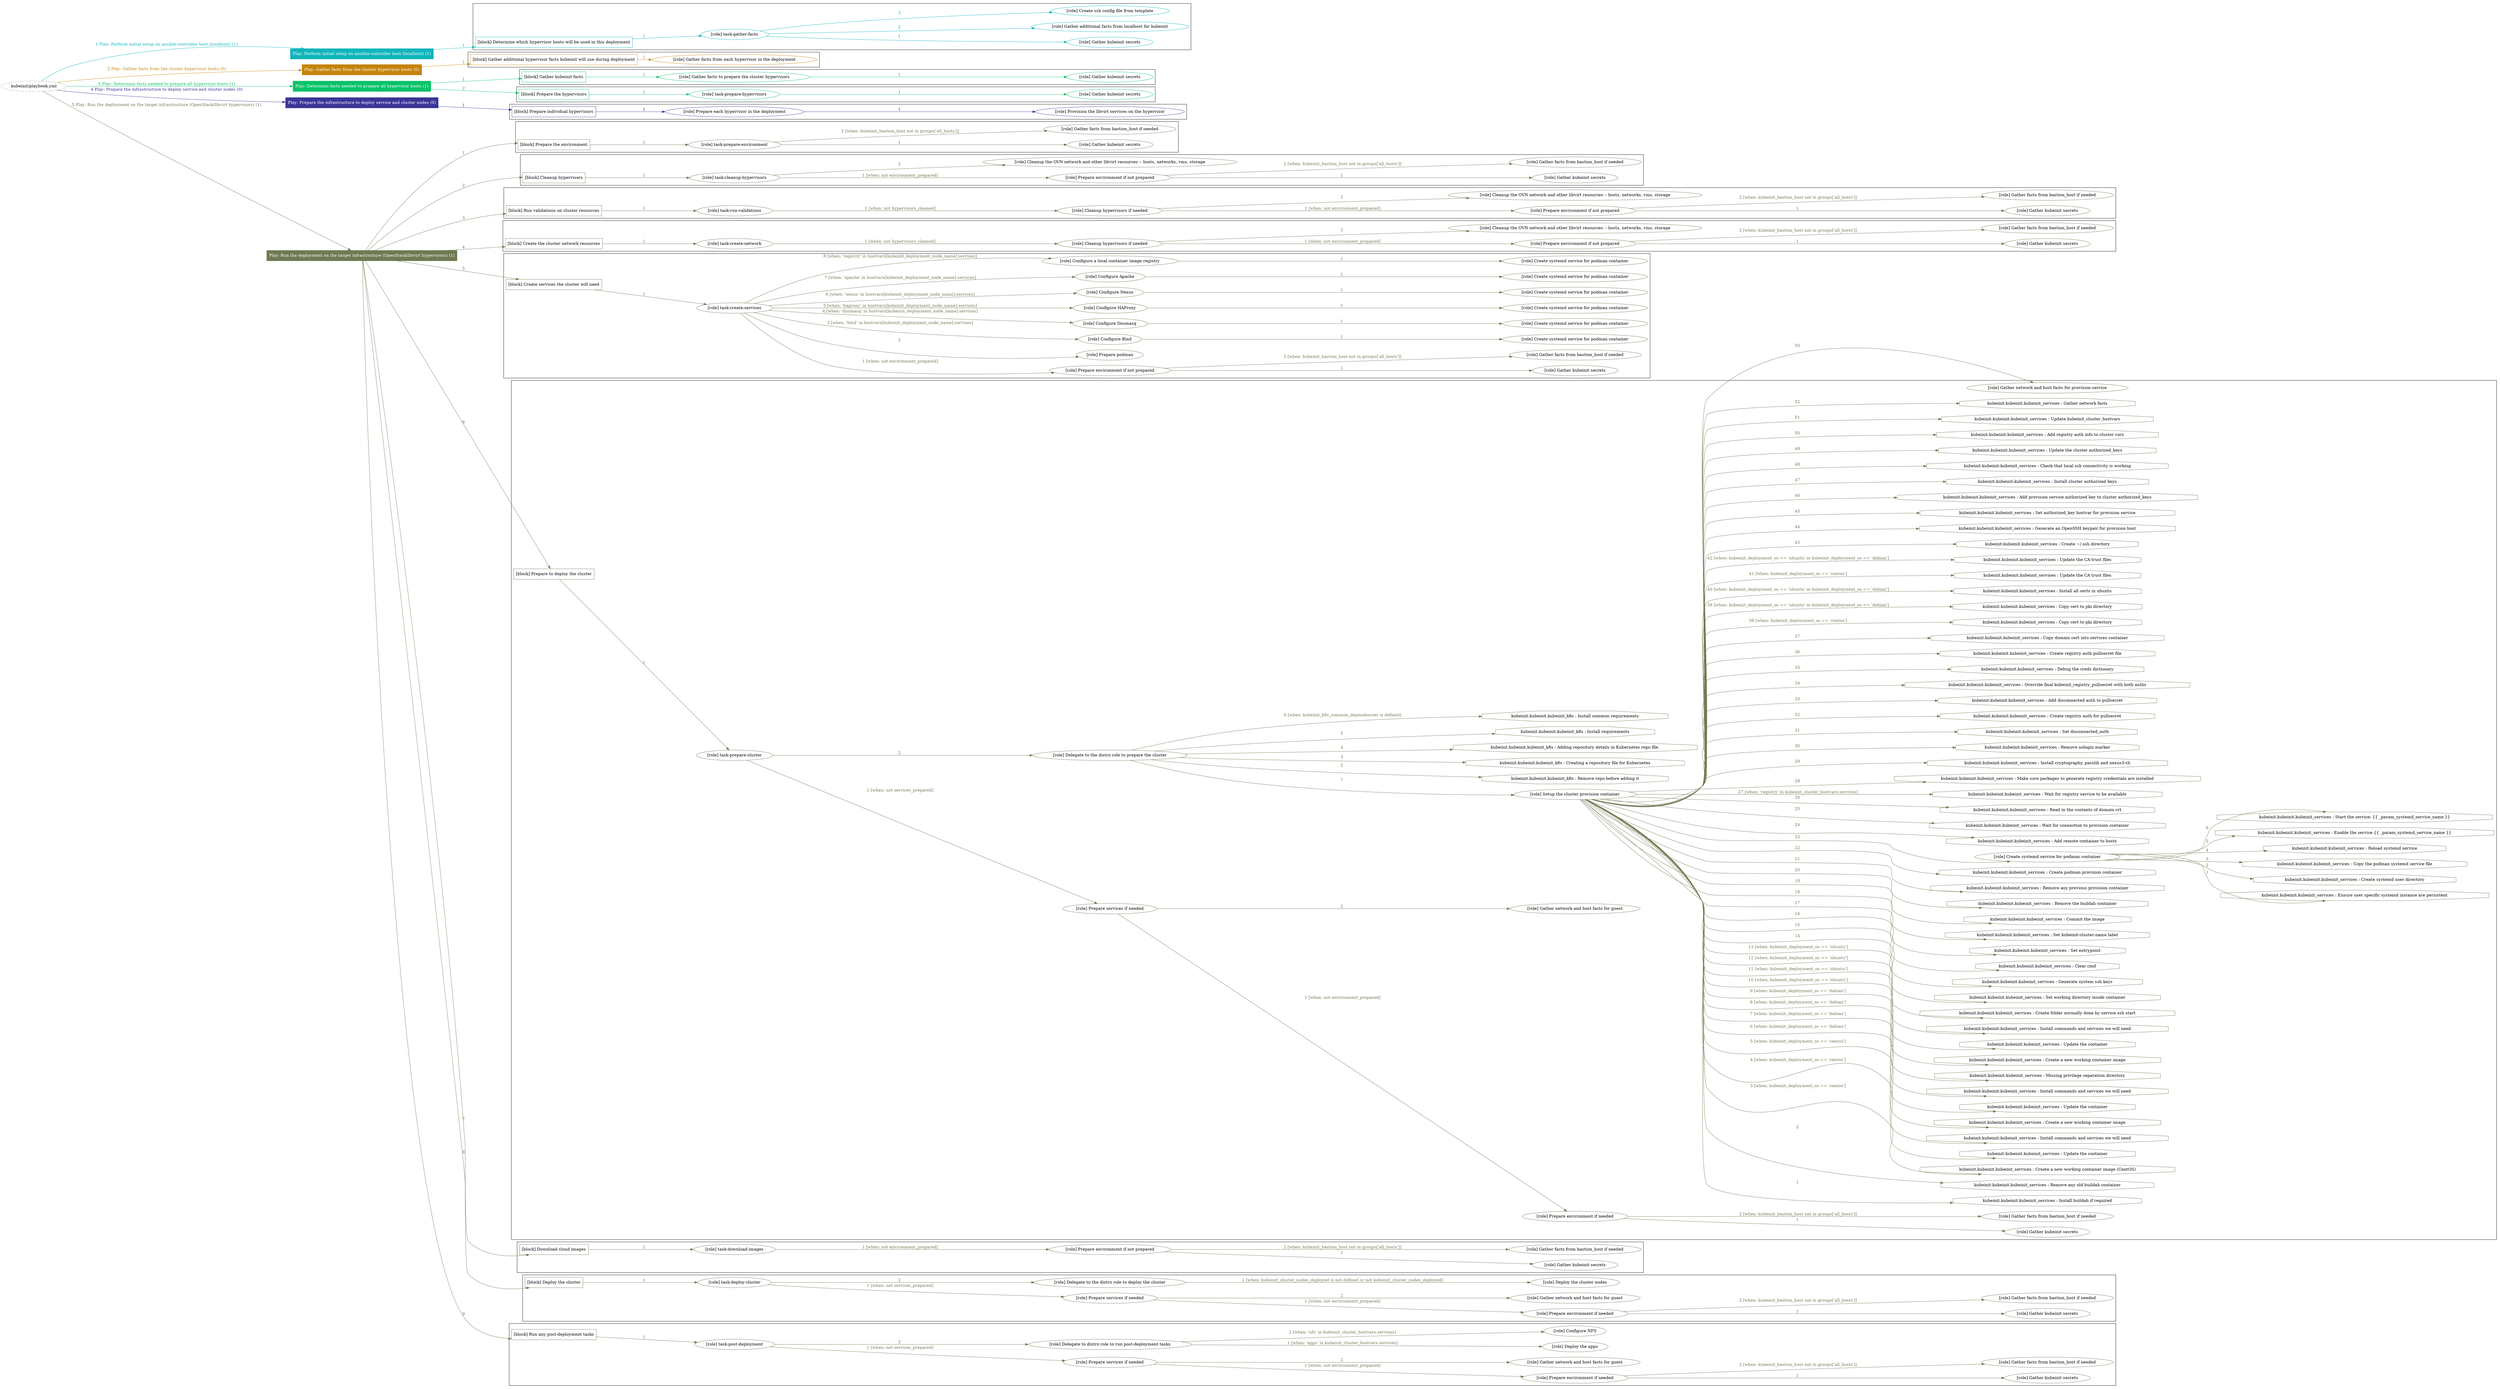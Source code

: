 digraph {
	graph [concentrate=true ordering=in rankdir=LR ratio=fill]
	edge [esep=5 sep=10]
	"kubeinit/playbook.yml" [URL="/home/runner/work/kubeinit/kubeinit/kubeinit/playbook.yml" id=playbook_86ec8df8 style=dotted]
	"kubeinit/playbook.yml" -> play_27c3e975 [label="1 Play: Perform initial setup on ansible-controller host (localhost) (1)" color="#10b5bc" fontcolor="#10b5bc" id=edge_play_27c3e975 labeltooltip="1 Play: Perform initial setup on ansible-controller host (localhost) (1)" tooltip="1 Play: Perform initial setup on ansible-controller host (localhost) (1)"]
	subgraph "Play: Perform initial setup on ansible-controller host (localhost) (1)" {
		play_27c3e975 [label="Play: Perform initial setup on ansible-controller host (localhost) (1)" URL="/home/runner/work/kubeinit/kubeinit/kubeinit/playbook.yml" color="#10b5bc" fontcolor="#ffffff" id=play_27c3e975 shape=box style=filled tooltip=localhost]
		play_27c3e975 -> block_6ad11430 [label=1 color="#10b5bc" fontcolor="#10b5bc" id=edge_block_6ad11430 labeltooltip=1 tooltip=1]
		subgraph cluster_block_6ad11430 {
			block_6ad11430 [label="[block] Determine which hypervisor hosts will be used in this deployment" URL="/home/runner/work/kubeinit/kubeinit/kubeinit/playbook.yml" color="#10b5bc" id=block_6ad11430 labeltooltip="Determine which hypervisor hosts will be used in this deployment" shape=box tooltip="Determine which hypervisor hosts will be used in this deployment"]
			block_6ad11430 -> role_f06f3c18 [label="1 " color="#10b5bc" fontcolor="#10b5bc" id=edge_role_f06f3c18 labeltooltip="1 " tooltip="1 "]
			subgraph "task-gather-facts" {
				role_f06f3c18 [label="[role] task-gather-facts" URL="/home/runner/work/kubeinit/kubeinit/kubeinit/playbook.yml" color="#10b5bc" id=role_f06f3c18 tooltip="task-gather-facts"]
				role_f06f3c18 -> role_cc82cb63 [label="1 " color="#10b5bc" fontcolor="#10b5bc" id=edge_role_cc82cb63 labeltooltip="1 " tooltip="1 "]
				subgraph "Gather kubeinit secrets" {
					role_cc82cb63 [label="[role] Gather kubeinit secrets" URL="/home/runner/.ansible/collections/ansible_collections/kubeinit/kubeinit/roles/kubeinit_prepare/tasks/build_hypervisors_group.yml" color="#10b5bc" id=role_cc82cb63 tooltip="Gather kubeinit secrets"]
				}
				role_f06f3c18 -> role_e60b64b4 [label="2 " color="#10b5bc" fontcolor="#10b5bc" id=edge_role_e60b64b4 labeltooltip="2 " tooltip="2 "]
				subgraph "Gather additional facts from localhost for kubeinit" {
					role_e60b64b4 [label="[role] Gather additional facts from localhost for kubeinit" URL="/home/runner/.ansible/collections/ansible_collections/kubeinit/kubeinit/roles/kubeinit_prepare/tasks/build_hypervisors_group.yml" color="#10b5bc" id=role_e60b64b4 tooltip="Gather additional facts from localhost for kubeinit"]
				}
				role_f06f3c18 -> role_557a654f [label="3 " color="#10b5bc" fontcolor="#10b5bc" id=edge_role_557a654f labeltooltip="3 " tooltip="3 "]
				subgraph "Create ssh config file from template" {
					role_557a654f [label="[role] Create ssh config file from template" URL="/home/runner/.ansible/collections/ansible_collections/kubeinit/kubeinit/roles/kubeinit_prepare/tasks/build_hypervisors_group.yml" color="#10b5bc" id=role_557a654f tooltip="Create ssh config file from template"]
				}
			}
		}
	}
	"kubeinit/playbook.yml" -> play_dcd31f82 [label="2 Play: Gather facts from the cluster hypervisor hosts (0)" color="#c48308" fontcolor="#c48308" id=edge_play_dcd31f82 labeltooltip="2 Play: Gather facts from the cluster hypervisor hosts (0)" tooltip="2 Play: Gather facts from the cluster hypervisor hosts (0)"]
	subgraph "Play: Gather facts from the cluster hypervisor hosts (0)" {
		play_dcd31f82 [label="Play: Gather facts from the cluster hypervisor hosts (0)" URL="/home/runner/work/kubeinit/kubeinit/kubeinit/playbook.yml" color="#c48308" fontcolor="#ffffff" id=play_dcd31f82 shape=box style=filled tooltip="Play: Gather facts from the cluster hypervisor hosts (0)"]
		play_dcd31f82 -> block_e2cb74bb [label=1 color="#c48308" fontcolor="#c48308" id=edge_block_e2cb74bb labeltooltip=1 tooltip=1]
		subgraph cluster_block_e2cb74bb {
			block_e2cb74bb [label="[block] Gather additional hypervisor facts kubeinit will use during deployment" URL="/home/runner/work/kubeinit/kubeinit/kubeinit/playbook.yml" color="#c48308" id=block_e2cb74bb labeltooltip="Gather additional hypervisor facts kubeinit will use during deployment" shape=box tooltip="Gather additional hypervisor facts kubeinit will use during deployment"]
			block_e2cb74bb -> role_96ceb6c3 [label="1 " color="#c48308" fontcolor="#c48308" id=edge_role_96ceb6c3 labeltooltip="1 " tooltip="1 "]
			subgraph "Gather facts from each hypervisor in the deployment" {
				role_96ceb6c3 [label="[role] Gather facts from each hypervisor in the deployment" URL="/home/runner/work/kubeinit/kubeinit/kubeinit/playbook.yml" color="#c48308" id=role_96ceb6c3 tooltip="Gather facts from each hypervisor in the deployment"]
			}
		}
	}
	"kubeinit/playbook.yml" -> play_90c57149 [label="3 Play: Determine facts needed to prepare all hypervisor hosts (1)" color="#0ac269" fontcolor="#0ac269" id=edge_play_90c57149 labeltooltip="3 Play: Determine facts needed to prepare all hypervisor hosts (1)" tooltip="3 Play: Determine facts needed to prepare all hypervisor hosts (1)"]
	subgraph "Play: Determine facts needed to prepare all hypervisor hosts (1)" {
		play_90c57149 [label="Play: Determine facts needed to prepare all hypervisor hosts (1)" URL="/home/runner/work/kubeinit/kubeinit/kubeinit/playbook.yml" color="#0ac269" fontcolor="#ffffff" id=play_90c57149 shape=box style=filled tooltip=localhost]
		play_90c57149 -> block_56a5ee9c [label=1 color="#0ac269" fontcolor="#0ac269" id=edge_block_56a5ee9c labeltooltip=1 tooltip=1]
		subgraph cluster_block_56a5ee9c {
			block_56a5ee9c [label="[block] Gather kubeinit facts" URL="/home/runner/work/kubeinit/kubeinit/kubeinit/playbook.yml" color="#0ac269" id=block_56a5ee9c labeltooltip="Gather kubeinit facts" shape=box tooltip="Gather kubeinit facts"]
			block_56a5ee9c -> role_29b967ce [label="1 " color="#0ac269" fontcolor="#0ac269" id=edge_role_29b967ce labeltooltip="1 " tooltip="1 "]
			subgraph "Gather facts to prepare the cluster hypervisors" {
				role_29b967ce [label="[role] Gather facts to prepare the cluster hypervisors" URL="/home/runner/work/kubeinit/kubeinit/kubeinit/playbook.yml" color="#0ac269" id=role_29b967ce tooltip="Gather facts to prepare the cluster hypervisors"]
				role_29b967ce -> role_d7166e7e [label="1 " color="#0ac269" fontcolor="#0ac269" id=edge_role_d7166e7e labeltooltip="1 " tooltip="1 "]
				subgraph "Gather kubeinit secrets" {
					role_d7166e7e [label="[role] Gather kubeinit secrets" URL="/home/runner/.ansible/collections/ansible_collections/kubeinit/kubeinit/roles/kubeinit_prepare/tasks/gather_kubeinit_facts.yml" color="#0ac269" id=role_d7166e7e tooltip="Gather kubeinit secrets"]
				}
			}
		}
		play_90c57149 -> block_4823e811 [label=2 color="#0ac269" fontcolor="#0ac269" id=edge_block_4823e811 labeltooltip=2 tooltip=2]
		subgraph cluster_block_4823e811 {
			block_4823e811 [label="[block] Prepare the hypervisors" URL="/home/runner/work/kubeinit/kubeinit/kubeinit/playbook.yml" color="#0ac269" id=block_4823e811 labeltooltip="Prepare the hypervisors" shape=box tooltip="Prepare the hypervisors"]
			block_4823e811 -> role_bf904c96 [label="1 " color="#0ac269" fontcolor="#0ac269" id=edge_role_bf904c96 labeltooltip="1 " tooltip="1 "]
			subgraph "task-prepare-hypervisors" {
				role_bf904c96 [label="[role] task-prepare-hypervisors" URL="/home/runner/work/kubeinit/kubeinit/kubeinit/playbook.yml" color="#0ac269" id=role_bf904c96 tooltip="task-prepare-hypervisors"]
				role_bf904c96 -> role_f52c2d6b [label="1 " color="#0ac269" fontcolor="#0ac269" id=edge_role_f52c2d6b labeltooltip="1 " tooltip="1 "]
				subgraph "Gather kubeinit secrets" {
					role_f52c2d6b [label="[role] Gather kubeinit secrets" URL="/home/runner/.ansible/collections/ansible_collections/kubeinit/kubeinit/roles/kubeinit_prepare/tasks/gather_kubeinit_facts.yml" color="#0ac269" id=role_f52c2d6b tooltip="Gather kubeinit secrets"]
				}
			}
		}
	}
	"kubeinit/playbook.yml" -> play_58c9028f [label="4 Play: Prepare the infrastructure to deploy service and cluster nodes (0)" color="#3a3597" fontcolor="#3a3597" id=edge_play_58c9028f labeltooltip="4 Play: Prepare the infrastructure to deploy service and cluster nodes (0)" tooltip="4 Play: Prepare the infrastructure to deploy service and cluster nodes (0)"]
	subgraph "Play: Prepare the infrastructure to deploy service and cluster nodes (0)" {
		play_58c9028f [label="Play: Prepare the infrastructure to deploy service and cluster nodes (0)" URL="/home/runner/work/kubeinit/kubeinit/kubeinit/playbook.yml" color="#3a3597" fontcolor="#ffffff" id=play_58c9028f shape=box style=filled tooltip="Play: Prepare the infrastructure to deploy service and cluster nodes (0)"]
		play_58c9028f -> block_1f0731f5 [label=1 color="#3a3597" fontcolor="#3a3597" id=edge_block_1f0731f5 labeltooltip=1 tooltip=1]
		subgraph cluster_block_1f0731f5 {
			block_1f0731f5 [label="[block] Prepare individual hypervisors" URL="/home/runner/work/kubeinit/kubeinit/kubeinit/playbook.yml" color="#3a3597" id=block_1f0731f5 labeltooltip="Prepare individual hypervisors" shape=box tooltip="Prepare individual hypervisors"]
			block_1f0731f5 -> role_e0922faa [label="1 " color="#3a3597" fontcolor="#3a3597" id=edge_role_e0922faa labeltooltip="1 " tooltip="1 "]
			subgraph "Prepare each hypervisor in the deployment" {
				role_e0922faa [label="[role] Prepare each hypervisor in the deployment" URL="/home/runner/work/kubeinit/kubeinit/kubeinit/playbook.yml" color="#3a3597" id=role_e0922faa tooltip="Prepare each hypervisor in the deployment"]
				role_e0922faa -> role_110a3588 [label="1 " color="#3a3597" fontcolor="#3a3597" id=edge_role_110a3588 labeltooltip="1 " tooltip="1 "]
				subgraph "Provision the libvirt services on the hypervisor" {
					role_110a3588 [label="[role] Provision the libvirt services on the hypervisor" URL="/home/runner/.ansible/collections/ansible_collections/kubeinit/kubeinit/roles/kubeinit_prepare/tasks/prepare_hypervisor.yml" color="#3a3597" id=role_110a3588 tooltip="Provision the libvirt services on the hypervisor"]
				}
			}
		}
	}
	"kubeinit/playbook.yml" -> play_ef7622cc [label="5 Play: Run the deployment on the target infrastructure (OpenStack/libvirt hypervisors) (1)" color="#6f7a52" fontcolor="#6f7a52" id=edge_play_ef7622cc labeltooltip="5 Play: Run the deployment on the target infrastructure (OpenStack/libvirt hypervisors) (1)" tooltip="5 Play: Run the deployment on the target infrastructure (OpenStack/libvirt hypervisors) (1)"]
	subgraph "Play: Run the deployment on the target infrastructure (OpenStack/libvirt hypervisors) (1)" {
		play_ef7622cc [label="Play: Run the deployment on the target infrastructure (OpenStack/libvirt hypervisors) (1)" URL="/home/runner/work/kubeinit/kubeinit/kubeinit/playbook.yml" color="#6f7a52" fontcolor="#ffffff" id=play_ef7622cc shape=box style=filled tooltip=localhost]
		play_ef7622cc -> block_ac332820 [label=1 color="#6f7a52" fontcolor="#6f7a52" id=edge_block_ac332820 labeltooltip=1 tooltip=1]
		subgraph cluster_block_ac332820 {
			block_ac332820 [label="[block] Prepare the environment" URL="/home/runner/work/kubeinit/kubeinit/kubeinit/playbook.yml" color="#6f7a52" id=block_ac332820 labeltooltip="Prepare the environment" shape=box tooltip="Prepare the environment"]
			block_ac332820 -> role_edee94e9 [label="1 " color="#6f7a52" fontcolor="#6f7a52" id=edge_role_edee94e9 labeltooltip="1 " tooltip="1 "]
			subgraph "task-prepare-environment" {
				role_edee94e9 [label="[role] task-prepare-environment" URL="/home/runner/work/kubeinit/kubeinit/kubeinit/playbook.yml" color="#6f7a52" id=role_edee94e9 tooltip="task-prepare-environment"]
				role_edee94e9 -> role_5c77a4ed [label="1 " color="#6f7a52" fontcolor="#6f7a52" id=edge_role_5c77a4ed labeltooltip="1 " tooltip="1 "]
				subgraph "Gather kubeinit secrets" {
					role_5c77a4ed [label="[role] Gather kubeinit secrets" URL="/home/runner/.ansible/collections/ansible_collections/kubeinit/kubeinit/roles/kubeinit_prepare/tasks/gather_kubeinit_facts.yml" color="#6f7a52" id=role_5c77a4ed tooltip="Gather kubeinit secrets"]
				}
				role_edee94e9 -> role_4fc52d74 [label="2 [when: kubeinit_bastion_host not in groups['all_hosts']]" color="#6f7a52" fontcolor="#6f7a52" id=edge_role_4fc52d74 labeltooltip="2 [when: kubeinit_bastion_host not in groups['all_hosts']]" tooltip="2 [when: kubeinit_bastion_host not in groups['all_hosts']]"]
				subgraph "Gather facts from bastion_host if needed" {
					role_4fc52d74 [label="[role] Gather facts from bastion_host if needed" URL="/home/runner/.ansible/collections/ansible_collections/kubeinit/kubeinit/roles/kubeinit_prepare/tasks/main.yml" color="#6f7a52" id=role_4fc52d74 tooltip="Gather facts from bastion_host if needed"]
				}
			}
		}
		play_ef7622cc -> block_f14861af [label=2 color="#6f7a52" fontcolor="#6f7a52" id=edge_block_f14861af labeltooltip=2 tooltip=2]
		subgraph cluster_block_f14861af {
			block_f14861af [label="[block] Cleanup hypervisors" URL="/home/runner/work/kubeinit/kubeinit/kubeinit/playbook.yml" color="#6f7a52" id=block_f14861af labeltooltip="Cleanup hypervisors" shape=box tooltip="Cleanup hypervisors"]
			block_f14861af -> role_ee295bfc [label="1 " color="#6f7a52" fontcolor="#6f7a52" id=edge_role_ee295bfc labeltooltip="1 " tooltip="1 "]
			subgraph "task-cleanup-hypervisors" {
				role_ee295bfc [label="[role] task-cleanup-hypervisors" URL="/home/runner/work/kubeinit/kubeinit/kubeinit/playbook.yml" color="#6f7a52" id=role_ee295bfc tooltip="task-cleanup-hypervisors"]
				role_ee295bfc -> role_9b2697fb [label="1 [when: not environment_prepared]" color="#6f7a52" fontcolor="#6f7a52" id=edge_role_9b2697fb labeltooltip="1 [when: not environment_prepared]" tooltip="1 [when: not environment_prepared]"]
				subgraph "Prepare environment if not prepared" {
					role_9b2697fb [label="[role] Prepare environment if not prepared" URL="/home/runner/.ansible/collections/ansible_collections/kubeinit/kubeinit/roles/kubeinit_libvirt/tasks/cleanup_hypervisors.yml" color="#6f7a52" id=role_9b2697fb tooltip="Prepare environment if not prepared"]
					role_9b2697fb -> role_27d5fe52 [label="1 " color="#6f7a52" fontcolor="#6f7a52" id=edge_role_27d5fe52 labeltooltip="1 " tooltip="1 "]
					subgraph "Gather kubeinit secrets" {
						role_27d5fe52 [label="[role] Gather kubeinit secrets" URL="/home/runner/.ansible/collections/ansible_collections/kubeinit/kubeinit/roles/kubeinit_prepare/tasks/gather_kubeinit_facts.yml" color="#6f7a52" id=role_27d5fe52 tooltip="Gather kubeinit secrets"]
					}
					role_9b2697fb -> role_4cacd7f8 [label="2 [when: kubeinit_bastion_host not in groups['all_hosts']]" color="#6f7a52" fontcolor="#6f7a52" id=edge_role_4cacd7f8 labeltooltip="2 [when: kubeinit_bastion_host not in groups['all_hosts']]" tooltip="2 [when: kubeinit_bastion_host not in groups['all_hosts']]"]
					subgraph "Gather facts from bastion_host if needed" {
						role_4cacd7f8 [label="[role] Gather facts from bastion_host if needed" URL="/home/runner/.ansible/collections/ansible_collections/kubeinit/kubeinit/roles/kubeinit_prepare/tasks/main.yml" color="#6f7a52" id=role_4cacd7f8 tooltip="Gather facts from bastion_host if needed"]
					}
				}
				role_ee295bfc -> role_5f9c8cfc [label="2 " color="#6f7a52" fontcolor="#6f7a52" id=edge_role_5f9c8cfc labeltooltip="2 " tooltip="2 "]
				subgraph "Cleanup the OVN network and other libvirt resources -- hosts, networks, vms, storage" {
					role_5f9c8cfc [label="[role] Cleanup the OVN network and other libvirt resources -- hosts, networks, vms, storage" URL="/home/runner/.ansible/collections/ansible_collections/kubeinit/kubeinit/roles/kubeinit_libvirt/tasks/cleanup_hypervisors.yml" color="#6f7a52" id=role_5f9c8cfc tooltip="Cleanup the OVN network and other libvirt resources -- hosts, networks, vms, storage"]
				}
			}
		}
		play_ef7622cc -> block_7741b22b [label=3 color="#6f7a52" fontcolor="#6f7a52" id=edge_block_7741b22b labeltooltip=3 tooltip=3]
		subgraph cluster_block_7741b22b {
			block_7741b22b [label="[block] Run validations on cluster resources" URL="/home/runner/work/kubeinit/kubeinit/kubeinit/playbook.yml" color="#6f7a52" id=block_7741b22b labeltooltip="Run validations on cluster resources" shape=box tooltip="Run validations on cluster resources"]
			block_7741b22b -> role_e0393052 [label="1 " color="#6f7a52" fontcolor="#6f7a52" id=edge_role_e0393052 labeltooltip="1 " tooltip="1 "]
			subgraph "task-run-validations" {
				role_e0393052 [label="[role] task-run-validations" URL="/home/runner/work/kubeinit/kubeinit/kubeinit/playbook.yml" color="#6f7a52" id=role_e0393052 tooltip="task-run-validations"]
				role_e0393052 -> role_e7b64f05 [label="1 [when: not hypervisors_cleaned]" color="#6f7a52" fontcolor="#6f7a52" id=edge_role_e7b64f05 labeltooltip="1 [when: not hypervisors_cleaned]" tooltip="1 [when: not hypervisors_cleaned]"]
				subgraph "Cleanup hypervisors if needed" {
					role_e7b64f05 [label="[role] Cleanup hypervisors if needed" URL="/home/runner/.ansible/collections/ansible_collections/kubeinit/kubeinit/roles/kubeinit_validations/tasks/main.yml" color="#6f7a52" id=role_e7b64f05 tooltip="Cleanup hypervisors if needed"]
					role_e7b64f05 -> role_c4a79946 [label="1 [when: not environment_prepared]" color="#6f7a52" fontcolor="#6f7a52" id=edge_role_c4a79946 labeltooltip="1 [when: not environment_prepared]" tooltip="1 [when: not environment_prepared]"]
					subgraph "Prepare environment if not prepared" {
						role_c4a79946 [label="[role] Prepare environment if not prepared" URL="/home/runner/.ansible/collections/ansible_collections/kubeinit/kubeinit/roles/kubeinit_libvirt/tasks/cleanup_hypervisors.yml" color="#6f7a52" id=role_c4a79946 tooltip="Prepare environment if not prepared"]
						role_c4a79946 -> role_d1ec9858 [label="1 " color="#6f7a52" fontcolor="#6f7a52" id=edge_role_d1ec9858 labeltooltip="1 " tooltip="1 "]
						subgraph "Gather kubeinit secrets" {
							role_d1ec9858 [label="[role] Gather kubeinit secrets" URL="/home/runner/.ansible/collections/ansible_collections/kubeinit/kubeinit/roles/kubeinit_prepare/tasks/gather_kubeinit_facts.yml" color="#6f7a52" id=role_d1ec9858 tooltip="Gather kubeinit secrets"]
						}
						role_c4a79946 -> role_acc5b632 [label="2 [when: kubeinit_bastion_host not in groups['all_hosts']]" color="#6f7a52" fontcolor="#6f7a52" id=edge_role_acc5b632 labeltooltip="2 [when: kubeinit_bastion_host not in groups['all_hosts']]" tooltip="2 [when: kubeinit_bastion_host not in groups['all_hosts']]"]
						subgraph "Gather facts from bastion_host if needed" {
							role_acc5b632 [label="[role] Gather facts from bastion_host if needed" URL="/home/runner/.ansible/collections/ansible_collections/kubeinit/kubeinit/roles/kubeinit_prepare/tasks/main.yml" color="#6f7a52" id=role_acc5b632 tooltip="Gather facts from bastion_host if needed"]
						}
					}
					role_e7b64f05 -> role_65d469a0 [label="2 " color="#6f7a52" fontcolor="#6f7a52" id=edge_role_65d469a0 labeltooltip="2 " tooltip="2 "]
					subgraph "Cleanup the OVN network and other libvirt resources -- hosts, networks, vms, storage" {
						role_65d469a0 [label="[role] Cleanup the OVN network and other libvirt resources -- hosts, networks, vms, storage" URL="/home/runner/.ansible/collections/ansible_collections/kubeinit/kubeinit/roles/kubeinit_libvirt/tasks/cleanup_hypervisors.yml" color="#6f7a52" id=role_65d469a0 tooltip="Cleanup the OVN network and other libvirt resources -- hosts, networks, vms, storage"]
					}
				}
			}
		}
		play_ef7622cc -> block_513aa671 [label=4 color="#6f7a52" fontcolor="#6f7a52" id=edge_block_513aa671 labeltooltip=4 tooltip=4]
		subgraph cluster_block_513aa671 {
			block_513aa671 [label="[block] Create the cluster network resources" URL="/home/runner/work/kubeinit/kubeinit/kubeinit/playbook.yml" color="#6f7a52" id=block_513aa671 labeltooltip="Create the cluster network resources" shape=box tooltip="Create the cluster network resources"]
			block_513aa671 -> role_51ace580 [label="1 " color="#6f7a52" fontcolor="#6f7a52" id=edge_role_51ace580 labeltooltip="1 " tooltip="1 "]
			subgraph "task-create-network" {
				role_51ace580 [label="[role] task-create-network" URL="/home/runner/work/kubeinit/kubeinit/kubeinit/playbook.yml" color="#6f7a52" id=role_51ace580 tooltip="task-create-network"]
				role_51ace580 -> role_7fce3617 [label="1 [when: not hypervisors_cleaned]" color="#6f7a52" fontcolor="#6f7a52" id=edge_role_7fce3617 labeltooltip="1 [when: not hypervisors_cleaned]" tooltip="1 [when: not hypervisors_cleaned]"]
				subgraph "Cleanup hypervisors if needed" {
					role_7fce3617 [label="[role] Cleanup hypervisors if needed" URL="/home/runner/.ansible/collections/ansible_collections/kubeinit/kubeinit/roles/kubeinit_libvirt/tasks/create_network.yml" color="#6f7a52" id=role_7fce3617 tooltip="Cleanup hypervisors if needed"]
					role_7fce3617 -> role_7255ded7 [label="1 [when: not environment_prepared]" color="#6f7a52" fontcolor="#6f7a52" id=edge_role_7255ded7 labeltooltip="1 [when: not environment_prepared]" tooltip="1 [when: not environment_prepared]"]
					subgraph "Prepare environment if not prepared" {
						role_7255ded7 [label="[role] Prepare environment if not prepared" URL="/home/runner/.ansible/collections/ansible_collections/kubeinit/kubeinit/roles/kubeinit_libvirt/tasks/cleanup_hypervisors.yml" color="#6f7a52" id=role_7255ded7 tooltip="Prepare environment if not prepared"]
						role_7255ded7 -> role_ea730526 [label="1 " color="#6f7a52" fontcolor="#6f7a52" id=edge_role_ea730526 labeltooltip="1 " tooltip="1 "]
						subgraph "Gather kubeinit secrets" {
							role_ea730526 [label="[role] Gather kubeinit secrets" URL="/home/runner/.ansible/collections/ansible_collections/kubeinit/kubeinit/roles/kubeinit_prepare/tasks/gather_kubeinit_facts.yml" color="#6f7a52" id=role_ea730526 tooltip="Gather kubeinit secrets"]
						}
						role_7255ded7 -> role_c2e5e203 [label="2 [when: kubeinit_bastion_host not in groups['all_hosts']]" color="#6f7a52" fontcolor="#6f7a52" id=edge_role_c2e5e203 labeltooltip="2 [when: kubeinit_bastion_host not in groups['all_hosts']]" tooltip="2 [when: kubeinit_bastion_host not in groups['all_hosts']]"]
						subgraph "Gather facts from bastion_host if needed" {
							role_c2e5e203 [label="[role] Gather facts from bastion_host if needed" URL="/home/runner/.ansible/collections/ansible_collections/kubeinit/kubeinit/roles/kubeinit_prepare/tasks/main.yml" color="#6f7a52" id=role_c2e5e203 tooltip="Gather facts from bastion_host if needed"]
						}
					}
					role_7fce3617 -> role_fbf79ea2 [label="2 " color="#6f7a52" fontcolor="#6f7a52" id=edge_role_fbf79ea2 labeltooltip="2 " tooltip="2 "]
					subgraph "Cleanup the OVN network and other libvirt resources -- hosts, networks, vms, storage" {
						role_fbf79ea2 [label="[role] Cleanup the OVN network and other libvirt resources -- hosts, networks, vms, storage" URL="/home/runner/.ansible/collections/ansible_collections/kubeinit/kubeinit/roles/kubeinit_libvirt/tasks/cleanup_hypervisors.yml" color="#6f7a52" id=role_fbf79ea2 tooltip="Cleanup the OVN network and other libvirt resources -- hosts, networks, vms, storage"]
					}
				}
			}
		}
		play_ef7622cc -> block_042a5421 [label=5 color="#6f7a52" fontcolor="#6f7a52" id=edge_block_042a5421 labeltooltip=5 tooltip=5]
		subgraph cluster_block_042a5421 {
			block_042a5421 [label="[block] Create services the cluster will need" URL="/home/runner/work/kubeinit/kubeinit/kubeinit/playbook.yml" color="#6f7a52" id=block_042a5421 labeltooltip="Create services the cluster will need" shape=box tooltip="Create services the cluster will need"]
			block_042a5421 -> role_4604e06c [label="1 " color="#6f7a52" fontcolor="#6f7a52" id=edge_role_4604e06c labeltooltip="1 " tooltip="1 "]
			subgraph "task-create-services" {
				role_4604e06c [label="[role] task-create-services" URL="/home/runner/work/kubeinit/kubeinit/kubeinit/playbook.yml" color="#6f7a52" id=role_4604e06c tooltip="task-create-services"]
				role_4604e06c -> role_02098115 [label="1 [when: not environment_prepared]" color="#6f7a52" fontcolor="#6f7a52" id=edge_role_02098115 labeltooltip="1 [when: not environment_prepared]" tooltip="1 [when: not environment_prepared]"]
				subgraph "Prepare environment if not prepared" {
					role_02098115 [label="[role] Prepare environment if not prepared" URL="/home/runner/.ansible/collections/ansible_collections/kubeinit/kubeinit/roles/kubeinit_services/tasks/main.yml" color="#6f7a52" id=role_02098115 tooltip="Prepare environment if not prepared"]
					role_02098115 -> role_598d1cf8 [label="1 " color="#6f7a52" fontcolor="#6f7a52" id=edge_role_598d1cf8 labeltooltip="1 " tooltip="1 "]
					subgraph "Gather kubeinit secrets" {
						role_598d1cf8 [label="[role] Gather kubeinit secrets" URL="/home/runner/.ansible/collections/ansible_collections/kubeinit/kubeinit/roles/kubeinit_prepare/tasks/gather_kubeinit_facts.yml" color="#6f7a52" id=role_598d1cf8 tooltip="Gather kubeinit secrets"]
					}
					role_02098115 -> role_52ac5c69 [label="2 [when: kubeinit_bastion_host not in groups['all_hosts']]" color="#6f7a52" fontcolor="#6f7a52" id=edge_role_52ac5c69 labeltooltip="2 [when: kubeinit_bastion_host not in groups['all_hosts']]" tooltip="2 [when: kubeinit_bastion_host not in groups['all_hosts']]"]
					subgraph "Gather facts from bastion_host if needed" {
						role_52ac5c69 [label="[role] Gather facts from bastion_host if needed" URL="/home/runner/.ansible/collections/ansible_collections/kubeinit/kubeinit/roles/kubeinit_prepare/tasks/main.yml" color="#6f7a52" id=role_52ac5c69 tooltip="Gather facts from bastion_host if needed"]
					}
				}
				role_4604e06c -> role_370216ad [label="2 " color="#6f7a52" fontcolor="#6f7a52" id=edge_role_370216ad labeltooltip="2 " tooltip="2 "]
				subgraph "Prepare podman" {
					role_370216ad [label="[role] Prepare podman" URL="/home/runner/.ansible/collections/ansible_collections/kubeinit/kubeinit/roles/kubeinit_services/tasks/00_create_service_pod.yml" color="#6f7a52" id=role_370216ad tooltip="Prepare podman"]
				}
				role_4604e06c -> role_80587480 [label="3 [when: 'bind' in hostvars[kubeinit_deployment_node_name].services]" color="#6f7a52" fontcolor="#6f7a52" id=edge_role_80587480 labeltooltip="3 [when: 'bind' in hostvars[kubeinit_deployment_node_name].services]" tooltip="3 [when: 'bind' in hostvars[kubeinit_deployment_node_name].services]"]
				subgraph "Configure Bind" {
					role_80587480 [label="[role] Configure Bind" URL="/home/runner/.ansible/collections/ansible_collections/kubeinit/kubeinit/roles/kubeinit_services/tasks/start_services_containers.yml" color="#6f7a52" id=role_80587480 tooltip="Configure Bind"]
					role_80587480 -> role_d5cb33f2 [label="1 " color="#6f7a52" fontcolor="#6f7a52" id=edge_role_d5cb33f2 labeltooltip="1 " tooltip="1 "]
					subgraph "Create systemd service for podman container" {
						role_d5cb33f2 [label="[role] Create systemd service for podman container" URL="/home/runner/.ansible/collections/ansible_collections/kubeinit/kubeinit/roles/kubeinit_bind/tasks/main.yml" color="#6f7a52" id=role_d5cb33f2 tooltip="Create systemd service for podman container"]
					}
				}
				role_4604e06c -> role_f138c525 [label="4 [when: 'dnsmasq' in hostvars[kubeinit_deployment_node_name].services]" color="#6f7a52" fontcolor="#6f7a52" id=edge_role_f138c525 labeltooltip="4 [when: 'dnsmasq' in hostvars[kubeinit_deployment_node_name].services]" tooltip="4 [when: 'dnsmasq' in hostvars[kubeinit_deployment_node_name].services]"]
				subgraph "Configure Dnsmasq" {
					role_f138c525 [label="[role] Configure Dnsmasq" URL="/home/runner/.ansible/collections/ansible_collections/kubeinit/kubeinit/roles/kubeinit_services/tasks/start_services_containers.yml" color="#6f7a52" id=role_f138c525 tooltip="Configure Dnsmasq"]
					role_f138c525 -> role_8ff53fdf [label="1 " color="#6f7a52" fontcolor="#6f7a52" id=edge_role_8ff53fdf labeltooltip="1 " tooltip="1 "]
					subgraph "Create systemd service for podman container" {
						role_8ff53fdf [label="[role] Create systemd service for podman container" URL="/home/runner/.ansible/collections/ansible_collections/kubeinit/kubeinit/roles/kubeinit_dnsmasq/tasks/main.yml" color="#6f7a52" id=role_8ff53fdf tooltip="Create systemd service for podman container"]
					}
				}
				role_4604e06c -> role_83baf68a [label="5 [when: 'haproxy' in hostvars[kubeinit_deployment_node_name].services]" color="#6f7a52" fontcolor="#6f7a52" id=edge_role_83baf68a labeltooltip="5 [when: 'haproxy' in hostvars[kubeinit_deployment_node_name].services]" tooltip="5 [when: 'haproxy' in hostvars[kubeinit_deployment_node_name].services]"]
				subgraph "Configure HAProxy" {
					role_83baf68a [label="[role] Configure HAProxy" URL="/home/runner/.ansible/collections/ansible_collections/kubeinit/kubeinit/roles/kubeinit_services/tasks/start_services_containers.yml" color="#6f7a52" id=role_83baf68a tooltip="Configure HAProxy"]
					role_83baf68a -> role_7c1b55de [label="1 " color="#6f7a52" fontcolor="#6f7a52" id=edge_role_7c1b55de labeltooltip="1 " tooltip="1 "]
					subgraph "Create systemd service for podman container" {
						role_7c1b55de [label="[role] Create systemd service for podman container" URL="/home/runner/.ansible/collections/ansible_collections/kubeinit/kubeinit/roles/kubeinit_haproxy/tasks/main.yml" color="#6f7a52" id=role_7c1b55de tooltip="Create systemd service for podman container"]
					}
				}
				role_4604e06c -> role_50430363 [label="6 [when: 'nexus' in hostvars[kubeinit_deployment_node_name].services]" color="#6f7a52" fontcolor="#6f7a52" id=edge_role_50430363 labeltooltip="6 [when: 'nexus' in hostvars[kubeinit_deployment_node_name].services]" tooltip="6 [when: 'nexus' in hostvars[kubeinit_deployment_node_name].services]"]
				subgraph "Configure Nexus" {
					role_50430363 [label="[role] Configure Nexus" URL="/home/runner/.ansible/collections/ansible_collections/kubeinit/kubeinit/roles/kubeinit_services/tasks/start_services_containers.yml" color="#6f7a52" id=role_50430363 tooltip="Configure Nexus"]
					role_50430363 -> role_529a0f20 [label="1 " color="#6f7a52" fontcolor="#6f7a52" id=edge_role_529a0f20 labeltooltip="1 " tooltip="1 "]
					subgraph "Create systemd service for podman container" {
						role_529a0f20 [label="[role] Create systemd service for podman container" URL="/home/runner/.ansible/collections/ansible_collections/kubeinit/kubeinit/roles/kubeinit_nexus/tasks/main.yml" color="#6f7a52" id=role_529a0f20 tooltip="Create systemd service for podman container"]
					}
				}
				role_4604e06c -> role_66d38078 [label="7 [when: 'apache' in hostvars[kubeinit_deployment_node_name].services]" color="#6f7a52" fontcolor="#6f7a52" id=edge_role_66d38078 labeltooltip="7 [when: 'apache' in hostvars[kubeinit_deployment_node_name].services]" tooltip="7 [when: 'apache' in hostvars[kubeinit_deployment_node_name].services]"]
				subgraph "Configure Apache" {
					role_66d38078 [label="[role] Configure Apache" URL="/home/runner/.ansible/collections/ansible_collections/kubeinit/kubeinit/roles/kubeinit_services/tasks/start_services_containers.yml" color="#6f7a52" id=role_66d38078 tooltip="Configure Apache"]
					role_66d38078 -> role_011c32e3 [label="1 " color="#6f7a52" fontcolor="#6f7a52" id=edge_role_011c32e3 labeltooltip="1 " tooltip="1 "]
					subgraph "Create systemd service for podman container" {
						role_011c32e3 [label="[role] Create systemd service for podman container" URL="/home/runner/.ansible/collections/ansible_collections/kubeinit/kubeinit/roles/kubeinit_apache/tasks/main.yml" color="#6f7a52" id=role_011c32e3 tooltip="Create systemd service for podman container"]
					}
				}
				role_4604e06c -> role_c73af5b1 [label="8 [when: 'registry' in hostvars[kubeinit_deployment_node_name].services]" color="#6f7a52" fontcolor="#6f7a52" id=edge_role_c73af5b1 labeltooltip="8 [when: 'registry' in hostvars[kubeinit_deployment_node_name].services]" tooltip="8 [when: 'registry' in hostvars[kubeinit_deployment_node_name].services]"]
				subgraph "Configure a local container image registry" {
					role_c73af5b1 [label="[role] Configure a local container image registry" URL="/home/runner/.ansible/collections/ansible_collections/kubeinit/kubeinit/roles/kubeinit_services/tasks/start_services_containers.yml" color="#6f7a52" id=role_c73af5b1 tooltip="Configure a local container image registry"]
					role_c73af5b1 -> role_285b359d [label="1 " color="#6f7a52" fontcolor="#6f7a52" id=edge_role_285b359d labeltooltip="1 " tooltip="1 "]
					subgraph "Create systemd service for podman container" {
						role_285b359d [label="[role] Create systemd service for podman container" URL="/home/runner/.ansible/collections/ansible_collections/kubeinit/kubeinit/roles/kubeinit_registry/tasks/main.yml" color="#6f7a52" id=role_285b359d tooltip="Create systemd service for podman container"]
					}
				}
			}
		}
		play_ef7622cc -> block_20287ec6 [label=6 color="#6f7a52" fontcolor="#6f7a52" id=edge_block_20287ec6 labeltooltip=6 tooltip=6]
		subgraph cluster_block_20287ec6 {
			block_20287ec6 [label="[block] Prepare to deploy the cluster" URL="/home/runner/work/kubeinit/kubeinit/kubeinit/playbook.yml" color="#6f7a52" id=block_20287ec6 labeltooltip="Prepare to deploy the cluster" shape=box tooltip="Prepare to deploy the cluster"]
			block_20287ec6 -> role_831ec2ba [label="1 " color="#6f7a52" fontcolor="#6f7a52" id=edge_role_831ec2ba labeltooltip="1 " tooltip="1 "]
			subgraph "task-prepare-cluster" {
				role_831ec2ba [label="[role] task-prepare-cluster" URL="/home/runner/work/kubeinit/kubeinit/kubeinit/playbook.yml" color="#6f7a52" id=role_831ec2ba tooltip="task-prepare-cluster"]
				role_831ec2ba -> role_3bca09d8 [label="1 [when: not services_prepared]" color="#6f7a52" fontcolor="#6f7a52" id=edge_role_3bca09d8 labeltooltip="1 [when: not services_prepared]" tooltip="1 [when: not services_prepared]"]
				subgraph "Prepare services if needed" {
					role_3bca09d8 [label="[role] Prepare services if needed" URL="/home/runner/.ansible/collections/ansible_collections/kubeinit/kubeinit/roles/kubeinit_prepare/tasks/prepare_cluster.yml" color="#6f7a52" id=role_3bca09d8 tooltip="Prepare services if needed"]
					role_3bca09d8 -> role_e27ae4aa [label="1 [when: not environment_prepared]" color="#6f7a52" fontcolor="#6f7a52" id=edge_role_e27ae4aa labeltooltip="1 [when: not environment_prepared]" tooltip="1 [when: not environment_prepared]"]
					subgraph "Prepare environment if needed" {
						role_e27ae4aa [label="[role] Prepare environment if needed" URL="/home/runner/.ansible/collections/ansible_collections/kubeinit/kubeinit/roles/kubeinit_services/tasks/prepare_services.yml" color="#6f7a52" id=role_e27ae4aa tooltip="Prepare environment if needed"]
						role_e27ae4aa -> role_92fd489c [label="1 " color="#6f7a52" fontcolor="#6f7a52" id=edge_role_92fd489c labeltooltip="1 " tooltip="1 "]
						subgraph "Gather kubeinit secrets" {
							role_92fd489c [label="[role] Gather kubeinit secrets" URL="/home/runner/.ansible/collections/ansible_collections/kubeinit/kubeinit/roles/kubeinit_prepare/tasks/gather_kubeinit_facts.yml" color="#6f7a52" id=role_92fd489c tooltip="Gather kubeinit secrets"]
						}
						role_e27ae4aa -> role_f23c4f87 [label="2 [when: kubeinit_bastion_host not in groups['all_hosts']]" color="#6f7a52" fontcolor="#6f7a52" id=edge_role_f23c4f87 labeltooltip="2 [when: kubeinit_bastion_host not in groups['all_hosts']]" tooltip="2 [when: kubeinit_bastion_host not in groups['all_hosts']]"]
						subgraph "Gather facts from bastion_host if needed" {
							role_f23c4f87 [label="[role] Gather facts from bastion_host if needed" URL="/home/runner/.ansible/collections/ansible_collections/kubeinit/kubeinit/roles/kubeinit_prepare/tasks/main.yml" color="#6f7a52" id=role_f23c4f87 tooltip="Gather facts from bastion_host if needed"]
						}
					}
					role_3bca09d8 -> role_a5a7e72c [label="2 " color="#6f7a52" fontcolor="#6f7a52" id=edge_role_a5a7e72c labeltooltip="2 " tooltip="2 "]
					subgraph "Gather network and host facts for guest" {
						role_a5a7e72c [label="[role] Gather network and host facts for guest" URL="/home/runner/.ansible/collections/ansible_collections/kubeinit/kubeinit/roles/kubeinit_services/tasks/prepare_services.yml" color="#6f7a52" id=role_a5a7e72c tooltip="Gather network and host facts for guest"]
					}
				}
				role_831ec2ba -> role_f435afa8 [label="2 " color="#6f7a52" fontcolor="#6f7a52" id=edge_role_f435afa8 labeltooltip="2 " tooltip="2 "]
				subgraph "Delegate to the distro role to prepare the cluster" {
					role_f435afa8 [label="[role] Delegate to the distro role to prepare the cluster" URL="/home/runner/.ansible/collections/ansible_collections/kubeinit/kubeinit/roles/kubeinit_prepare/tasks/prepare_cluster.yml" color="#6f7a52" id=role_f435afa8 tooltip="Delegate to the distro role to prepare the cluster"]
					role_f435afa8 -> role_d6adb186 [label="1 " color="#6f7a52" fontcolor="#6f7a52" id=edge_role_d6adb186 labeltooltip="1 " tooltip="1 "]
					subgraph "Setup the cluster provision container" {
						role_d6adb186 [label="[role] Setup the cluster provision container" URL="/home/runner/.ansible/collections/ansible_collections/kubeinit/kubeinit/roles/kubeinit_k8s/tasks/prepare_cluster.yml" color="#6f7a52" id=role_d6adb186 tooltip="Setup the cluster provision container"]
						task_067a3834 [label="kubeinit.kubeinit.kubeinit_services : Install buildah if required" URL="/home/runner/.ansible/collections/ansible_collections/kubeinit/kubeinit/roles/kubeinit_services/tasks/create_provision_container.yml" color="#6f7a52" id=task_067a3834 shape=octagon tooltip="kubeinit.kubeinit.kubeinit_services : Install buildah if required"]
						role_d6adb186 -> task_067a3834 [label="1 " color="#6f7a52" fontcolor="#6f7a52" id=edge_task_067a3834 labeltooltip="1 " tooltip="1 "]
						task_4e9704ac [label="kubeinit.kubeinit.kubeinit_services : Remove any old buildah container" URL="/home/runner/.ansible/collections/ansible_collections/kubeinit/kubeinit/roles/kubeinit_services/tasks/create_provision_container.yml" color="#6f7a52" id=task_4e9704ac shape=octagon tooltip="kubeinit.kubeinit.kubeinit_services : Remove any old buildah container"]
						role_d6adb186 -> task_4e9704ac [label="2 " color="#6f7a52" fontcolor="#6f7a52" id=edge_task_4e9704ac labeltooltip="2 " tooltip="2 "]
						task_5111a536 [label="kubeinit.kubeinit.kubeinit_services : Create a new working container image (CentOS)" URL="/home/runner/.ansible/collections/ansible_collections/kubeinit/kubeinit/roles/kubeinit_services/tasks/create_provision_container.yml" color="#6f7a52" id=task_5111a536 shape=octagon tooltip="kubeinit.kubeinit.kubeinit_services : Create a new working container image (CentOS)"]
						role_d6adb186 -> task_5111a536 [label="3 [when: kubeinit_deployment_os == 'centos']" color="#6f7a52" fontcolor="#6f7a52" id=edge_task_5111a536 labeltooltip="3 [when: kubeinit_deployment_os == 'centos']" tooltip="3 [when: kubeinit_deployment_os == 'centos']"]
						task_054f471b [label="kubeinit.kubeinit.kubeinit_services : Update the container" URL="/home/runner/.ansible/collections/ansible_collections/kubeinit/kubeinit/roles/kubeinit_services/tasks/create_provision_container.yml" color="#6f7a52" id=task_054f471b shape=octagon tooltip="kubeinit.kubeinit.kubeinit_services : Update the container"]
						role_d6adb186 -> task_054f471b [label="4 [when: kubeinit_deployment_os == 'centos']" color="#6f7a52" fontcolor="#6f7a52" id=edge_task_054f471b labeltooltip="4 [when: kubeinit_deployment_os == 'centos']" tooltip="4 [when: kubeinit_deployment_os == 'centos']"]
						task_d01aaee9 [label="kubeinit.kubeinit.kubeinit_services : Install commands and services we will need" URL="/home/runner/.ansible/collections/ansible_collections/kubeinit/kubeinit/roles/kubeinit_services/tasks/create_provision_container.yml" color="#6f7a52" id=task_d01aaee9 shape=octagon tooltip="kubeinit.kubeinit.kubeinit_services : Install commands and services we will need"]
						role_d6adb186 -> task_d01aaee9 [label="5 [when: kubeinit_deployment_os == 'centos']" color="#6f7a52" fontcolor="#6f7a52" id=edge_task_d01aaee9 labeltooltip="5 [when: kubeinit_deployment_os == 'centos']" tooltip="5 [when: kubeinit_deployment_os == 'centos']"]
						task_84f4221e [label="kubeinit.kubeinit.kubeinit_services : Create a new working container image" URL="/home/runner/.ansible/collections/ansible_collections/kubeinit/kubeinit/roles/kubeinit_services/tasks/create_provision_container.yml" color="#6f7a52" id=task_84f4221e shape=octagon tooltip="kubeinit.kubeinit.kubeinit_services : Create a new working container image"]
						role_d6adb186 -> task_84f4221e [label="6 [when: kubeinit_deployment_os == 'debian']" color="#6f7a52" fontcolor="#6f7a52" id=edge_task_84f4221e labeltooltip="6 [when: kubeinit_deployment_os == 'debian']" tooltip="6 [when: kubeinit_deployment_os == 'debian']"]
						task_60aa3761 [label="kubeinit.kubeinit.kubeinit_services : Update the container" URL="/home/runner/.ansible/collections/ansible_collections/kubeinit/kubeinit/roles/kubeinit_services/tasks/create_provision_container.yml" color="#6f7a52" id=task_60aa3761 shape=octagon tooltip="kubeinit.kubeinit.kubeinit_services : Update the container"]
						role_d6adb186 -> task_60aa3761 [label="7 [when: kubeinit_deployment_os == 'debian']" color="#6f7a52" fontcolor="#6f7a52" id=edge_task_60aa3761 labeltooltip="7 [when: kubeinit_deployment_os == 'debian']" tooltip="7 [when: kubeinit_deployment_os == 'debian']"]
						task_1c290fcf [label="kubeinit.kubeinit.kubeinit_services : Install commands and services we will need" URL="/home/runner/.ansible/collections/ansible_collections/kubeinit/kubeinit/roles/kubeinit_services/tasks/create_provision_container.yml" color="#6f7a52" id=task_1c290fcf shape=octagon tooltip="kubeinit.kubeinit.kubeinit_services : Install commands and services we will need"]
						role_d6adb186 -> task_1c290fcf [label="8 [when: kubeinit_deployment_os == 'debian']" color="#6f7a52" fontcolor="#6f7a52" id=edge_task_1c290fcf labeltooltip="8 [when: kubeinit_deployment_os == 'debian']" tooltip="8 [when: kubeinit_deployment_os == 'debian']"]
						task_422d84a4 [label="kubeinit.kubeinit.kubeinit_services : Missing privilege separation directory" URL="/home/runner/.ansible/collections/ansible_collections/kubeinit/kubeinit/roles/kubeinit_services/tasks/create_provision_container.yml" color="#6f7a52" id=task_422d84a4 shape=octagon tooltip="kubeinit.kubeinit.kubeinit_services : Missing privilege separation directory"]
						role_d6adb186 -> task_422d84a4 [label="9 [when: kubeinit_deployment_os == 'debian']" color="#6f7a52" fontcolor="#6f7a52" id=edge_task_422d84a4 labeltooltip="9 [when: kubeinit_deployment_os == 'debian']" tooltip="9 [when: kubeinit_deployment_os == 'debian']"]
						task_24152612 [label="kubeinit.kubeinit.kubeinit_services : Create a new working container image" URL="/home/runner/.ansible/collections/ansible_collections/kubeinit/kubeinit/roles/kubeinit_services/tasks/create_provision_container.yml" color="#6f7a52" id=task_24152612 shape=octagon tooltip="kubeinit.kubeinit.kubeinit_services : Create a new working container image"]
						role_d6adb186 -> task_24152612 [label="10 [when: kubeinit_deployment_os == 'ubuntu']" color="#6f7a52" fontcolor="#6f7a52" id=edge_task_24152612 labeltooltip="10 [when: kubeinit_deployment_os == 'ubuntu']" tooltip="10 [when: kubeinit_deployment_os == 'ubuntu']"]
						task_bf67ad9a [label="kubeinit.kubeinit.kubeinit_services : Update the container" URL="/home/runner/.ansible/collections/ansible_collections/kubeinit/kubeinit/roles/kubeinit_services/tasks/create_provision_container.yml" color="#6f7a52" id=task_bf67ad9a shape=octagon tooltip="kubeinit.kubeinit.kubeinit_services : Update the container"]
						role_d6adb186 -> task_bf67ad9a [label="11 [when: kubeinit_deployment_os == 'ubuntu']" color="#6f7a52" fontcolor="#6f7a52" id=edge_task_bf67ad9a labeltooltip="11 [when: kubeinit_deployment_os == 'ubuntu']" tooltip="11 [when: kubeinit_deployment_os == 'ubuntu']"]
						task_f58e6a81 [label="kubeinit.kubeinit.kubeinit_services : Install commands and services we will need" URL="/home/runner/.ansible/collections/ansible_collections/kubeinit/kubeinit/roles/kubeinit_services/tasks/create_provision_container.yml" color="#6f7a52" id=task_f58e6a81 shape=octagon tooltip="kubeinit.kubeinit.kubeinit_services : Install commands and services we will need"]
						role_d6adb186 -> task_f58e6a81 [label="12 [when: kubeinit_deployment_os == 'ubuntu']" color="#6f7a52" fontcolor="#6f7a52" id=edge_task_f58e6a81 labeltooltip="12 [when: kubeinit_deployment_os == 'ubuntu']" tooltip="12 [when: kubeinit_deployment_os == 'ubuntu']"]
						task_d7d8dd5c [label="kubeinit.kubeinit.kubeinit_services : Create folder normally done by service ssh start" URL="/home/runner/.ansible/collections/ansible_collections/kubeinit/kubeinit/roles/kubeinit_services/tasks/create_provision_container.yml" color="#6f7a52" id=task_d7d8dd5c shape=octagon tooltip="kubeinit.kubeinit.kubeinit_services : Create folder normally done by service ssh start"]
						role_d6adb186 -> task_d7d8dd5c [label="13 [when: kubeinit_deployment_os == 'ubuntu']" color="#6f7a52" fontcolor="#6f7a52" id=edge_task_d7d8dd5c labeltooltip="13 [when: kubeinit_deployment_os == 'ubuntu']" tooltip="13 [when: kubeinit_deployment_os == 'ubuntu']"]
						task_576929d1 [label="kubeinit.kubeinit.kubeinit_services : Set working directory inside container" URL="/home/runner/.ansible/collections/ansible_collections/kubeinit/kubeinit/roles/kubeinit_services/tasks/create_provision_container.yml" color="#6f7a52" id=task_576929d1 shape=octagon tooltip="kubeinit.kubeinit.kubeinit_services : Set working directory inside container"]
						role_d6adb186 -> task_576929d1 [label="14 " color="#6f7a52" fontcolor="#6f7a52" id=edge_task_576929d1 labeltooltip="14 " tooltip="14 "]
						task_9c453da8 [label="kubeinit.kubeinit.kubeinit_services : Generate system ssh keys" URL="/home/runner/.ansible/collections/ansible_collections/kubeinit/kubeinit/roles/kubeinit_services/tasks/create_provision_container.yml" color="#6f7a52" id=task_9c453da8 shape=octagon tooltip="kubeinit.kubeinit.kubeinit_services : Generate system ssh keys"]
						role_d6adb186 -> task_9c453da8 [label="15 " color="#6f7a52" fontcolor="#6f7a52" id=edge_task_9c453da8 labeltooltip="15 " tooltip="15 "]
						task_d0d9bf84 [label="kubeinit.kubeinit.kubeinit_services : Clear cmd" URL="/home/runner/.ansible/collections/ansible_collections/kubeinit/kubeinit/roles/kubeinit_services/tasks/create_provision_container.yml" color="#6f7a52" id=task_d0d9bf84 shape=octagon tooltip="kubeinit.kubeinit.kubeinit_services : Clear cmd"]
						role_d6adb186 -> task_d0d9bf84 [label="16 " color="#6f7a52" fontcolor="#6f7a52" id=edge_task_d0d9bf84 labeltooltip="16 " tooltip="16 "]
						task_ca9fbb6c [label="kubeinit.kubeinit.kubeinit_services : Set entrypoint" URL="/home/runner/.ansible/collections/ansible_collections/kubeinit/kubeinit/roles/kubeinit_services/tasks/create_provision_container.yml" color="#6f7a52" id=task_ca9fbb6c shape=octagon tooltip="kubeinit.kubeinit.kubeinit_services : Set entrypoint"]
						role_d6adb186 -> task_ca9fbb6c [label="17 " color="#6f7a52" fontcolor="#6f7a52" id=edge_task_ca9fbb6c labeltooltip="17 " tooltip="17 "]
						task_21d187ee [label="kubeinit.kubeinit.kubeinit_services : Set kubeinit-cluster-name label" URL="/home/runner/.ansible/collections/ansible_collections/kubeinit/kubeinit/roles/kubeinit_services/tasks/create_provision_container.yml" color="#6f7a52" id=task_21d187ee shape=octagon tooltip="kubeinit.kubeinit.kubeinit_services : Set kubeinit-cluster-name label"]
						role_d6adb186 -> task_21d187ee [label="18 " color="#6f7a52" fontcolor="#6f7a52" id=edge_task_21d187ee labeltooltip="18 " tooltip="18 "]
						task_c6158d6a [label="kubeinit.kubeinit.kubeinit_services : Commit the image" URL="/home/runner/.ansible/collections/ansible_collections/kubeinit/kubeinit/roles/kubeinit_services/tasks/create_provision_container.yml" color="#6f7a52" id=task_c6158d6a shape=octagon tooltip="kubeinit.kubeinit.kubeinit_services : Commit the image"]
						role_d6adb186 -> task_c6158d6a [label="19 " color="#6f7a52" fontcolor="#6f7a52" id=edge_task_c6158d6a labeltooltip="19 " tooltip="19 "]
						task_a4a14eb0 [label="kubeinit.kubeinit.kubeinit_services : Remove the buildah container" URL="/home/runner/.ansible/collections/ansible_collections/kubeinit/kubeinit/roles/kubeinit_services/tasks/create_provision_container.yml" color="#6f7a52" id=task_a4a14eb0 shape=octagon tooltip="kubeinit.kubeinit.kubeinit_services : Remove the buildah container"]
						role_d6adb186 -> task_a4a14eb0 [label="20 " color="#6f7a52" fontcolor="#6f7a52" id=edge_task_a4a14eb0 labeltooltip="20 " tooltip="20 "]
						task_b8b74356 [label="kubeinit.kubeinit.kubeinit_services : Remove any previous provision container" URL="/home/runner/.ansible/collections/ansible_collections/kubeinit/kubeinit/roles/kubeinit_services/tasks/create_provision_container.yml" color="#6f7a52" id=task_b8b74356 shape=octagon tooltip="kubeinit.kubeinit.kubeinit_services : Remove any previous provision container"]
						role_d6adb186 -> task_b8b74356 [label="21 " color="#6f7a52" fontcolor="#6f7a52" id=edge_task_b8b74356 labeltooltip="21 " tooltip="21 "]
						task_42b3f7c1 [label="kubeinit.kubeinit.kubeinit_services : Create podman provision container" URL="/home/runner/.ansible/collections/ansible_collections/kubeinit/kubeinit/roles/kubeinit_services/tasks/create_provision_container.yml" color="#6f7a52" id=task_42b3f7c1 shape=octagon tooltip="kubeinit.kubeinit.kubeinit_services : Create podman provision container"]
						role_d6adb186 -> task_42b3f7c1 [label="22 " color="#6f7a52" fontcolor="#6f7a52" id=edge_task_42b3f7c1 labeltooltip="22 " tooltip="22 "]
						role_d6adb186 -> role_4a40b351 [label="23 " color="#6f7a52" fontcolor="#6f7a52" id=edge_role_4a40b351 labeltooltip="23 " tooltip="23 "]
						subgraph "Create systemd service for podman container" {
							role_4a40b351 [label="[role] Create systemd service for podman container" URL="/home/runner/.ansible/collections/ansible_collections/kubeinit/kubeinit/roles/kubeinit_services/tasks/create_provision_container.yml" color="#6f7a52" id=role_4a40b351 tooltip="Create systemd service for podman container"]
							task_d61418dc [label="kubeinit.kubeinit.kubeinit_services : Ensure user specific systemd instance are persistent" URL="/home/runner/.ansible/collections/ansible_collections/kubeinit/kubeinit/roles/kubeinit_services/tasks/create_managed_service.yml" color="#6f7a52" id=task_d61418dc shape=octagon tooltip="kubeinit.kubeinit.kubeinit_services : Ensure user specific systemd instance are persistent"]
							role_4a40b351 -> task_d61418dc [label="1 " color="#6f7a52" fontcolor="#6f7a52" id=edge_task_d61418dc labeltooltip="1 " tooltip="1 "]
							task_c785eb6c [label="kubeinit.kubeinit.kubeinit_services : Create systemd user directory" URL="/home/runner/.ansible/collections/ansible_collections/kubeinit/kubeinit/roles/kubeinit_services/tasks/create_managed_service.yml" color="#6f7a52" id=task_c785eb6c shape=octagon tooltip="kubeinit.kubeinit.kubeinit_services : Create systemd user directory"]
							role_4a40b351 -> task_c785eb6c [label="2 " color="#6f7a52" fontcolor="#6f7a52" id=edge_task_c785eb6c labeltooltip="2 " tooltip="2 "]
							task_4e0b99cf [label="kubeinit.kubeinit.kubeinit_services : Copy the podman systemd service file" URL="/home/runner/.ansible/collections/ansible_collections/kubeinit/kubeinit/roles/kubeinit_services/tasks/create_managed_service.yml" color="#6f7a52" id=task_4e0b99cf shape=octagon tooltip="kubeinit.kubeinit.kubeinit_services : Copy the podman systemd service file"]
							role_4a40b351 -> task_4e0b99cf [label="3 " color="#6f7a52" fontcolor="#6f7a52" id=edge_task_4e0b99cf labeltooltip="3 " tooltip="3 "]
							task_6233f8ba [label="kubeinit.kubeinit.kubeinit_services : Reload systemd service" URL="/home/runner/.ansible/collections/ansible_collections/kubeinit/kubeinit/roles/kubeinit_services/tasks/create_managed_service.yml" color="#6f7a52" id=task_6233f8ba shape=octagon tooltip="kubeinit.kubeinit.kubeinit_services : Reload systemd service"]
							role_4a40b351 -> task_6233f8ba [label="4 " color="#6f7a52" fontcolor="#6f7a52" id=edge_task_6233f8ba labeltooltip="4 " tooltip="4 "]
							task_88a3c5a1 [label="kubeinit.kubeinit.kubeinit_services : Enable the service {{ _param_systemd_service_name }}" URL="/home/runner/.ansible/collections/ansible_collections/kubeinit/kubeinit/roles/kubeinit_services/tasks/create_managed_service.yml" color="#6f7a52" id=task_88a3c5a1 shape=octagon tooltip="kubeinit.kubeinit.kubeinit_services : Enable the service {{ _param_systemd_service_name }}"]
							role_4a40b351 -> task_88a3c5a1 [label="5 " color="#6f7a52" fontcolor="#6f7a52" id=edge_task_88a3c5a1 labeltooltip="5 " tooltip="5 "]
							task_0e8c649a [label="kubeinit.kubeinit.kubeinit_services : Start the service: {{ _param_systemd_service_name }}" URL="/home/runner/.ansible/collections/ansible_collections/kubeinit/kubeinit/roles/kubeinit_services/tasks/create_managed_service.yml" color="#6f7a52" id=task_0e8c649a shape=octagon tooltip="kubeinit.kubeinit.kubeinit_services : Start the service: {{ _param_systemd_service_name }}"]
							role_4a40b351 -> task_0e8c649a [label="6 " color="#6f7a52" fontcolor="#6f7a52" id=edge_task_0e8c649a labeltooltip="6 " tooltip="6 "]
						}
						task_196cc61a [label="kubeinit.kubeinit.kubeinit_services : Add remote container to hosts" URL="/home/runner/.ansible/collections/ansible_collections/kubeinit/kubeinit/roles/kubeinit_services/tasks/create_provision_container.yml" color="#6f7a52" id=task_196cc61a shape=octagon tooltip="kubeinit.kubeinit.kubeinit_services : Add remote container to hosts"]
						role_d6adb186 -> task_196cc61a [label="24 " color="#6f7a52" fontcolor="#6f7a52" id=edge_task_196cc61a labeltooltip="24 " tooltip="24 "]
						task_4e313126 [label="kubeinit.kubeinit.kubeinit_services : Wait for connection to provision container" URL="/home/runner/.ansible/collections/ansible_collections/kubeinit/kubeinit/roles/kubeinit_services/tasks/create_provision_container.yml" color="#6f7a52" id=task_4e313126 shape=octagon tooltip="kubeinit.kubeinit.kubeinit_services : Wait for connection to provision container"]
						role_d6adb186 -> task_4e313126 [label="25 " color="#6f7a52" fontcolor="#6f7a52" id=edge_task_4e313126 labeltooltip="25 " tooltip="25 "]
						task_b664d773 [label="kubeinit.kubeinit.kubeinit_services : Read in the contents of domain.crt" URL="/home/runner/.ansible/collections/ansible_collections/kubeinit/kubeinit/roles/kubeinit_services/tasks/create_provision_container.yml" color="#6f7a52" id=task_b664d773 shape=octagon tooltip="kubeinit.kubeinit.kubeinit_services : Read in the contents of domain.crt"]
						role_d6adb186 -> task_b664d773 [label="26 " color="#6f7a52" fontcolor="#6f7a52" id=edge_task_b664d773 labeltooltip="26 " tooltip="26 "]
						task_7da78592 [label="kubeinit.kubeinit.kubeinit_services : Wait for registry service to be available" URL="/home/runner/.ansible/collections/ansible_collections/kubeinit/kubeinit/roles/kubeinit_services/tasks/create_provision_container.yml" color="#6f7a52" id=task_7da78592 shape=octagon tooltip="kubeinit.kubeinit.kubeinit_services : Wait for registry service to be available"]
						role_d6adb186 -> task_7da78592 [label="27 [when: 'registry' in kubeinit_cluster_hostvars.services]" color="#6f7a52" fontcolor="#6f7a52" id=edge_task_7da78592 labeltooltip="27 [when: 'registry' in kubeinit_cluster_hostvars.services]" tooltip="27 [when: 'registry' in kubeinit_cluster_hostvars.services]"]
						task_79408bf7 [label="kubeinit.kubeinit.kubeinit_services : Make sure packages to generate registry credentials are installed" URL="/home/runner/.ansible/collections/ansible_collections/kubeinit/kubeinit/roles/kubeinit_services/tasks/create_provision_container.yml" color="#6f7a52" id=task_79408bf7 shape=octagon tooltip="kubeinit.kubeinit.kubeinit_services : Make sure packages to generate registry credentials are installed"]
						role_d6adb186 -> task_79408bf7 [label="28 " color="#6f7a52" fontcolor="#6f7a52" id=edge_task_79408bf7 labeltooltip="28 " tooltip="28 "]
						task_5549921e [label="kubeinit.kubeinit.kubeinit_services : Install cryptography, passlib and nexus3-cli" URL="/home/runner/.ansible/collections/ansible_collections/kubeinit/kubeinit/roles/kubeinit_services/tasks/create_provision_container.yml" color="#6f7a52" id=task_5549921e shape=octagon tooltip="kubeinit.kubeinit.kubeinit_services : Install cryptography, passlib and nexus3-cli"]
						role_d6adb186 -> task_5549921e [label="29 " color="#6f7a52" fontcolor="#6f7a52" id=edge_task_5549921e labeltooltip="29 " tooltip="29 "]
						task_167641b1 [label="kubeinit.kubeinit.kubeinit_services : Remove nologin marker" URL="/home/runner/.ansible/collections/ansible_collections/kubeinit/kubeinit/roles/kubeinit_services/tasks/create_provision_container.yml" color="#6f7a52" id=task_167641b1 shape=octagon tooltip="kubeinit.kubeinit.kubeinit_services : Remove nologin marker"]
						role_d6adb186 -> task_167641b1 [label="30 " color="#6f7a52" fontcolor="#6f7a52" id=edge_task_167641b1 labeltooltip="30 " tooltip="30 "]
						task_7996bfb9 [label="kubeinit.kubeinit.kubeinit_services : Set disconnected_auth" URL="/home/runner/.ansible/collections/ansible_collections/kubeinit/kubeinit/roles/kubeinit_services/tasks/create_provision_container.yml" color="#6f7a52" id=task_7996bfb9 shape=octagon tooltip="kubeinit.kubeinit.kubeinit_services : Set disconnected_auth"]
						role_d6adb186 -> task_7996bfb9 [label="31 " color="#6f7a52" fontcolor="#6f7a52" id=edge_task_7996bfb9 labeltooltip="31 " tooltip="31 "]
						task_f1ef6fb1 [label="kubeinit.kubeinit.kubeinit_services : Create registry auth for pullsecret" URL="/home/runner/.ansible/collections/ansible_collections/kubeinit/kubeinit/roles/kubeinit_services/tasks/create_provision_container.yml" color="#6f7a52" id=task_f1ef6fb1 shape=octagon tooltip="kubeinit.kubeinit.kubeinit_services : Create registry auth for pullsecret"]
						role_d6adb186 -> task_f1ef6fb1 [label="32 " color="#6f7a52" fontcolor="#6f7a52" id=edge_task_f1ef6fb1 labeltooltip="32 " tooltip="32 "]
						task_8d3b2335 [label="kubeinit.kubeinit.kubeinit_services : Add disconnected auth to pullsecret" URL="/home/runner/.ansible/collections/ansible_collections/kubeinit/kubeinit/roles/kubeinit_services/tasks/create_provision_container.yml" color="#6f7a52" id=task_8d3b2335 shape=octagon tooltip="kubeinit.kubeinit.kubeinit_services : Add disconnected auth to pullsecret"]
						role_d6adb186 -> task_8d3b2335 [label="33 " color="#6f7a52" fontcolor="#6f7a52" id=edge_task_8d3b2335 labeltooltip="33 " tooltip="33 "]
						task_0338355e [label="kubeinit.kubeinit.kubeinit_services : Override final kubeinit_registry_pullsecret with both auths" URL="/home/runner/.ansible/collections/ansible_collections/kubeinit/kubeinit/roles/kubeinit_services/tasks/create_provision_container.yml" color="#6f7a52" id=task_0338355e shape=octagon tooltip="kubeinit.kubeinit.kubeinit_services : Override final kubeinit_registry_pullsecret with both auths"]
						role_d6adb186 -> task_0338355e [label="34 " color="#6f7a52" fontcolor="#6f7a52" id=edge_task_0338355e labeltooltip="34 " tooltip="34 "]
						task_57193d97 [label="kubeinit.kubeinit.kubeinit_services : Debug the creds dictionary" URL="/home/runner/.ansible/collections/ansible_collections/kubeinit/kubeinit/roles/kubeinit_services/tasks/create_provision_container.yml" color="#6f7a52" id=task_57193d97 shape=octagon tooltip="kubeinit.kubeinit.kubeinit_services : Debug the creds dictionary"]
						role_d6adb186 -> task_57193d97 [label="35 " color="#6f7a52" fontcolor="#6f7a52" id=edge_task_57193d97 labeltooltip="35 " tooltip="35 "]
						task_74d222b7 [label="kubeinit.kubeinit.kubeinit_services : Create registry auth pullsecret file" URL="/home/runner/.ansible/collections/ansible_collections/kubeinit/kubeinit/roles/kubeinit_services/tasks/create_provision_container.yml" color="#6f7a52" id=task_74d222b7 shape=octagon tooltip="kubeinit.kubeinit.kubeinit_services : Create registry auth pullsecret file"]
						role_d6adb186 -> task_74d222b7 [label="36 " color="#6f7a52" fontcolor="#6f7a52" id=edge_task_74d222b7 labeltooltip="36 " tooltip="36 "]
						task_85fa3928 [label="kubeinit.kubeinit.kubeinit_services : Copy domain cert into services container" URL="/home/runner/.ansible/collections/ansible_collections/kubeinit/kubeinit/roles/kubeinit_services/tasks/create_provision_container.yml" color="#6f7a52" id=task_85fa3928 shape=octagon tooltip="kubeinit.kubeinit.kubeinit_services : Copy domain cert into services container"]
						role_d6adb186 -> task_85fa3928 [label="37 " color="#6f7a52" fontcolor="#6f7a52" id=edge_task_85fa3928 labeltooltip="37 " tooltip="37 "]
						task_dab8b3e6 [label="kubeinit.kubeinit.kubeinit_services : Copy cert to pki directory" URL="/home/runner/.ansible/collections/ansible_collections/kubeinit/kubeinit/roles/kubeinit_services/tasks/create_provision_container.yml" color="#6f7a52" id=task_dab8b3e6 shape=octagon tooltip="kubeinit.kubeinit.kubeinit_services : Copy cert to pki directory"]
						role_d6adb186 -> task_dab8b3e6 [label="38 [when: kubeinit_deployment_os == 'centos']" color="#6f7a52" fontcolor="#6f7a52" id=edge_task_dab8b3e6 labeltooltip="38 [when: kubeinit_deployment_os == 'centos']" tooltip="38 [when: kubeinit_deployment_os == 'centos']"]
						task_4187b599 [label="kubeinit.kubeinit.kubeinit_services : Copy cert to pki directory" URL="/home/runner/.ansible/collections/ansible_collections/kubeinit/kubeinit/roles/kubeinit_services/tasks/create_provision_container.yml" color="#6f7a52" id=task_4187b599 shape=octagon tooltip="kubeinit.kubeinit.kubeinit_services : Copy cert to pki directory"]
						role_d6adb186 -> task_4187b599 [label="39 [when: kubeinit_deployment_os == 'ubuntu' or kubeinit_deployment_os == 'debian']" color="#6f7a52" fontcolor="#6f7a52" id=edge_task_4187b599 labeltooltip="39 [when: kubeinit_deployment_os == 'ubuntu' or kubeinit_deployment_os == 'debian']" tooltip="39 [when: kubeinit_deployment_os == 'ubuntu' or kubeinit_deployment_os == 'debian']"]
						task_161b4365 [label="kubeinit.kubeinit.kubeinit_services : Install all certs in ubuntu" URL="/home/runner/.ansible/collections/ansible_collections/kubeinit/kubeinit/roles/kubeinit_services/tasks/create_provision_container.yml" color="#6f7a52" id=task_161b4365 shape=octagon tooltip="kubeinit.kubeinit.kubeinit_services : Install all certs in ubuntu"]
						role_d6adb186 -> task_161b4365 [label="40 [when: kubeinit_deployment_os == 'ubuntu' or kubeinit_deployment_os == 'debian']" color="#6f7a52" fontcolor="#6f7a52" id=edge_task_161b4365 labeltooltip="40 [when: kubeinit_deployment_os == 'ubuntu' or kubeinit_deployment_os == 'debian']" tooltip="40 [when: kubeinit_deployment_os == 'ubuntu' or kubeinit_deployment_os == 'debian']"]
						task_70e988b9 [label="kubeinit.kubeinit.kubeinit_services : Update the CA trust files" URL="/home/runner/.ansible/collections/ansible_collections/kubeinit/kubeinit/roles/kubeinit_services/tasks/create_provision_container.yml" color="#6f7a52" id=task_70e988b9 shape=octagon tooltip="kubeinit.kubeinit.kubeinit_services : Update the CA trust files"]
						role_d6adb186 -> task_70e988b9 [label="41 [when: kubeinit_deployment_os == 'centos']" color="#6f7a52" fontcolor="#6f7a52" id=edge_task_70e988b9 labeltooltip="41 [when: kubeinit_deployment_os == 'centos']" tooltip="41 [when: kubeinit_deployment_os == 'centos']"]
						task_3fb2dad3 [label="kubeinit.kubeinit.kubeinit_services : Update the CA trust files" URL="/home/runner/.ansible/collections/ansible_collections/kubeinit/kubeinit/roles/kubeinit_services/tasks/create_provision_container.yml" color="#6f7a52" id=task_3fb2dad3 shape=octagon tooltip="kubeinit.kubeinit.kubeinit_services : Update the CA trust files"]
						role_d6adb186 -> task_3fb2dad3 [label="42 [when: kubeinit_deployment_os == 'ubuntu' or kubeinit_deployment_os == 'debian']" color="#6f7a52" fontcolor="#6f7a52" id=edge_task_3fb2dad3 labeltooltip="42 [when: kubeinit_deployment_os == 'ubuntu' or kubeinit_deployment_os == 'debian']" tooltip="42 [when: kubeinit_deployment_os == 'ubuntu' or kubeinit_deployment_os == 'debian']"]
						task_cc848df5 [label="kubeinit.kubeinit.kubeinit_services : Create ~/.ssh directory" URL="/home/runner/.ansible/collections/ansible_collections/kubeinit/kubeinit/roles/kubeinit_services/tasks/create_provision_container.yml" color="#6f7a52" id=task_cc848df5 shape=octagon tooltip="kubeinit.kubeinit.kubeinit_services : Create ~/.ssh directory"]
						role_d6adb186 -> task_cc848df5 [label="43 " color="#6f7a52" fontcolor="#6f7a52" id=edge_task_cc848df5 labeltooltip="43 " tooltip="43 "]
						task_b18d2498 [label="kubeinit.kubeinit.kubeinit_services : Generate an OpenSSH keypair for provision host" URL="/home/runner/.ansible/collections/ansible_collections/kubeinit/kubeinit/roles/kubeinit_services/tasks/create_provision_container.yml" color="#6f7a52" id=task_b18d2498 shape=octagon tooltip="kubeinit.kubeinit.kubeinit_services : Generate an OpenSSH keypair for provision host"]
						role_d6adb186 -> task_b18d2498 [label="44 " color="#6f7a52" fontcolor="#6f7a52" id=edge_task_b18d2498 labeltooltip="44 " tooltip="44 "]
						task_a20327ce [label="kubeinit.kubeinit.kubeinit_services : Set authorized_key hostvar for provision service" URL="/home/runner/.ansible/collections/ansible_collections/kubeinit/kubeinit/roles/kubeinit_services/tasks/create_provision_container.yml" color="#6f7a52" id=task_a20327ce shape=octagon tooltip="kubeinit.kubeinit.kubeinit_services : Set authorized_key hostvar for provision service"]
						role_d6adb186 -> task_a20327ce [label="45 " color="#6f7a52" fontcolor="#6f7a52" id=edge_task_a20327ce labeltooltip="45 " tooltip="45 "]
						task_ea5b30e0 [label="kubeinit.kubeinit.kubeinit_services : Add provision service authorized key to cluster authorized_keys" URL="/home/runner/.ansible/collections/ansible_collections/kubeinit/kubeinit/roles/kubeinit_services/tasks/create_provision_container.yml" color="#6f7a52" id=task_ea5b30e0 shape=octagon tooltip="kubeinit.kubeinit.kubeinit_services : Add provision service authorized key to cluster authorized_keys"]
						role_d6adb186 -> task_ea5b30e0 [label="46 " color="#6f7a52" fontcolor="#6f7a52" id=edge_task_ea5b30e0 labeltooltip="46 " tooltip="46 "]
						task_f2f10cbd [label="kubeinit.kubeinit.kubeinit_services : Install cluster authorized keys" URL="/home/runner/.ansible/collections/ansible_collections/kubeinit/kubeinit/roles/kubeinit_services/tasks/create_provision_container.yml" color="#6f7a52" id=task_f2f10cbd shape=octagon tooltip="kubeinit.kubeinit.kubeinit_services : Install cluster authorized keys"]
						role_d6adb186 -> task_f2f10cbd [label="47 " color="#6f7a52" fontcolor="#6f7a52" id=edge_task_f2f10cbd labeltooltip="47 " tooltip="47 "]
						task_4201394b [label="kubeinit.kubeinit.kubeinit_services : Check that local ssh connectivity is working" URL="/home/runner/.ansible/collections/ansible_collections/kubeinit/kubeinit/roles/kubeinit_services/tasks/create_provision_container.yml" color="#6f7a52" id=task_4201394b shape=octagon tooltip="kubeinit.kubeinit.kubeinit_services : Check that local ssh connectivity is working"]
						role_d6adb186 -> task_4201394b [label="48 " color="#6f7a52" fontcolor="#6f7a52" id=edge_task_4201394b labeltooltip="48 " tooltip="48 "]
						task_b7dd1ada [label="kubeinit.kubeinit.kubeinit_services : Update the cluster authorized_keys" URL="/home/runner/.ansible/collections/ansible_collections/kubeinit/kubeinit/roles/kubeinit_services/tasks/create_provision_container.yml" color="#6f7a52" id=task_b7dd1ada shape=octagon tooltip="kubeinit.kubeinit.kubeinit_services : Update the cluster authorized_keys"]
						role_d6adb186 -> task_b7dd1ada [label="49 " color="#6f7a52" fontcolor="#6f7a52" id=edge_task_b7dd1ada labeltooltip="49 " tooltip="49 "]
						task_28cd64f0 [label="kubeinit.kubeinit.kubeinit_services : Add registry auth info to cluster vars" URL="/home/runner/.ansible/collections/ansible_collections/kubeinit/kubeinit/roles/kubeinit_services/tasks/create_provision_container.yml" color="#6f7a52" id=task_28cd64f0 shape=octagon tooltip="kubeinit.kubeinit.kubeinit_services : Add registry auth info to cluster vars"]
						role_d6adb186 -> task_28cd64f0 [label="50 " color="#6f7a52" fontcolor="#6f7a52" id=edge_task_28cd64f0 labeltooltip="50 " tooltip="50 "]
						task_985ed0ac [label="kubeinit.kubeinit.kubeinit_services : Update kubeinit_cluster_hostvars" URL="/home/runner/.ansible/collections/ansible_collections/kubeinit/kubeinit/roles/kubeinit_services/tasks/create_provision_container.yml" color="#6f7a52" id=task_985ed0ac shape=octagon tooltip="kubeinit.kubeinit.kubeinit_services : Update kubeinit_cluster_hostvars"]
						role_d6adb186 -> task_985ed0ac [label="51 " color="#6f7a52" fontcolor="#6f7a52" id=edge_task_985ed0ac labeltooltip="51 " tooltip="51 "]
						task_035f708c [label="kubeinit.kubeinit.kubeinit_services : Gather network facts" URL="/home/runner/.ansible/collections/ansible_collections/kubeinit/kubeinit/roles/kubeinit_services/tasks/create_provision_container.yml" color="#6f7a52" id=task_035f708c shape=octagon tooltip="kubeinit.kubeinit.kubeinit_services : Gather network facts"]
						role_d6adb186 -> task_035f708c [label="52 " color="#6f7a52" fontcolor="#6f7a52" id=edge_task_035f708c labeltooltip="52 " tooltip="52 "]
						role_d6adb186 -> role_a11432d3 [label="53 " color="#6f7a52" fontcolor="#6f7a52" id=edge_role_a11432d3 labeltooltip="53 " tooltip="53 "]
						subgraph "Gather network and host facts for provision service" {
							role_a11432d3 [label="[role] Gather network and host facts for provision service" URL="/home/runner/.ansible/collections/ansible_collections/kubeinit/kubeinit/roles/kubeinit_services/tasks/create_provision_container.yml" color="#6f7a52" id=role_a11432d3 tooltip="Gather network and host facts for provision service"]
						}
					}
					task_48c9cd78 [label="kubeinit.kubeinit.kubeinit_k8s : Remove repo before adding it" URL="/home/runner/.ansible/collections/ansible_collections/kubeinit/kubeinit/roles/kubeinit_k8s/tasks/prepare_cluster.yml" color="#6f7a52" id=task_48c9cd78 shape=octagon tooltip="kubeinit.kubeinit.kubeinit_k8s : Remove repo before adding it"]
					role_f435afa8 -> task_48c9cd78 [label="2 " color="#6f7a52" fontcolor="#6f7a52" id=edge_task_48c9cd78 labeltooltip="2 " tooltip="2 "]
					task_9dfbb574 [label="kubeinit.kubeinit.kubeinit_k8s : Creating a repository file for Kubernetes" URL="/home/runner/.ansible/collections/ansible_collections/kubeinit/kubeinit/roles/kubeinit_k8s/tasks/prepare_cluster.yml" color="#6f7a52" id=task_9dfbb574 shape=octagon tooltip="kubeinit.kubeinit.kubeinit_k8s : Creating a repository file for Kubernetes"]
					role_f435afa8 -> task_9dfbb574 [label="3 " color="#6f7a52" fontcolor="#6f7a52" id=edge_task_9dfbb574 labeltooltip="3 " tooltip="3 "]
					task_ab3a91b3 [label="kubeinit.kubeinit.kubeinit_k8s : Adding repository details in Kubernetes repo file." URL="/home/runner/.ansible/collections/ansible_collections/kubeinit/kubeinit/roles/kubeinit_k8s/tasks/prepare_cluster.yml" color="#6f7a52" id=task_ab3a91b3 shape=octagon tooltip="kubeinit.kubeinit.kubeinit_k8s : Adding repository details in Kubernetes repo file."]
					role_f435afa8 -> task_ab3a91b3 [label="4 " color="#6f7a52" fontcolor="#6f7a52" id=edge_task_ab3a91b3 labeltooltip="4 " tooltip="4 "]
					task_a7eced8a [label="kubeinit.kubeinit.kubeinit_k8s : Install requirements" URL="/home/runner/.ansible/collections/ansible_collections/kubeinit/kubeinit/roles/kubeinit_k8s/tasks/prepare_cluster.yml" color="#6f7a52" id=task_a7eced8a shape=octagon tooltip="kubeinit.kubeinit.kubeinit_k8s : Install requirements"]
					role_f435afa8 -> task_a7eced8a [label="5 " color="#6f7a52" fontcolor="#6f7a52" id=edge_task_a7eced8a labeltooltip="5 " tooltip="5 "]
					task_0d7fbc49 [label="kubeinit.kubeinit.kubeinit_k8s : Install common requirements" URL="/home/runner/.ansible/collections/ansible_collections/kubeinit/kubeinit/roles/kubeinit_k8s/tasks/prepare_cluster.yml" color="#6f7a52" id=task_0d7fbc49 shape=octagon tooltip="kubeinit.kubeinit.kubeinit_k8s : Install common requirements"]
					role_f435afa8 -> task_0d7fbc49 [label="6 [when: kubeinit_k8s_common_dependencies is defined]" color="#6f7a52" fontcolor="#6f7a52" id=edge_task_0d7fbc49 labeltooltip="6 [when: kubeinit_k8s_common_dependencies is defined]" tooltip="6 [when: kubeinit_k8s_common_dependencies is defined]"]
				}
			}
		}
		play_ef7622cc -> block_fd2313a8 [label=7 color="#6f7a52" fontcolor="#6f7a52" id=edge_block_fd2313a8 labeltooltip=7 tooltip=7]
		subgraph cluster_block_fd2313a8 {
			block_fd2313a8 [label="[block] Download cloud images" URL="/home/runner/work/kubeinit/kubeinit/kubeinit/playbook.yml" color="#6f7a52" id=block_fd2313a8 labeltooltip="Download cloud images" shape=box tooltip="Download cloud images"]
			block_fd2313a8 -> role_f5bf1530 [label="1 " color="#6f7a52" fontcolor="#6f7a52" id=edge_role_f5bf1530 labeltooltip="1 " tooltip="1 "]
			subgraph "task-download-images" {
				role_f5bf1530 [label="[role] task-download-images" URL="/home/runner/work/kubeinit/kubeinit/kubeinit/playbook.yml" color="#6f7a52" id=role_f5bf1530 tooltip="task-download-images"]
				role_f5bf1530 -> role_0b03ca02 [label="1 [when: not environment_prepared]" color="#6f7a52" fontcolor="#6f7a52" id=edge_role_0b03ca02 labeltooltip="1 [when: not environment_prepared]" tooltip="1 [when: not environment_prepared]"]
				subgraph "Prepare environment if not prepared" {
					role_0b03ca02 [label="[role] Prepare environment if not prepared" URL="/home/runner/.ansible/collections/ansible_collections/kubeinit/kubeinit/roles/kubeinit_libvirt/tasks/download_cloud_images.yml" color="#6f7a52" id=role_0b03ca02 tooltip="Prepare environment if not prepared"]
					role_0b03ca02 -> role_ac2b71eb [label="1 " color="#6f7a52" fontcolor="#6f7a52" id=edge_role_ac2b71eb labeltooltip="1 " tooltip="1 "]
					subgraph "Gather kubeinit secrets" {
						role_ac2b71eb [label="[role] Gather kubeinit secrets" URL="/home/runner/.ansible/collections/ansible_collections/kubeinit/kubeinit/roles/kubeinit_prepare/tasks/gather_kubeinit_facts.yml" color="#6f7a52" id=role_ac2b71eb tooltip="Gather kubeinit secrets"]
					}
					role_0b03ca02 -> role_826fd738 [label="2 [when: kubeinit_bastion_host not in groups['all_hosts']]" color="#6f7a52" fontcolor="#6f7a52" id=edge_role_826fd738 labeltooltip="2 [when: kubeinit_bastion_host not in groups['all_hosts']]" tooltip="2 [when: kubeinit_bastion_host not in groups['all_hosts']]"]
					subgraph "Gather facts from bastion_host if needed" {
						role_826fd738 [label="[role] Gather facts from bastion_host if needed" URL="/home/runner/.ansible/collections/ansible_collections/kubeinit/kubeinit/roles/kubeinit_prepare/tasks/main.yml" color="#6f7a52" id=role_826fd738 tooltip="Gather facts from bastion_host if needed"]
					}
				}
			}
		}
		play_ef7622cc -> block_70d775b9 [label=8 color="#6f7a52" fontcolor="#6f7a52" id=edge_block_70d775b9 labeltooltip=8 tooltip=8]
		subgraph cluster_block_70d775b9 {
			block_70d775b9 [label="[block] Deploy the cluster" URL="/home/runner/work/kubeinit/kubeinit/kubeinit/playbook.yml" color="#6f7a52" id=block_70d775b9 labeltooltip="Deploy the cluster" shape=box tooltip="Deploy the cluster"]
			block_70d775b9 -> role_d506932e [label="1 " color="#6f7a52" fontcolor="#6f7a52" id=edge_role_d506932e labeltooltip="1 " tooltip="1 "]
			subgraph "task-deploy-cluster" {
				role_d506932e [label="[role] task-deploy-cluster" URL="/home/runner/work/kubeinit/kubeinit/kubeinit/playbook.yml" color="#6f7a52" id=role_d506932e tooltip="task-deploy-cluster"]
				role_d506932e -> role_2379ff64 [label="1 [when: not services_prepared]" color="#6f7a52" fontcolor="#6f7a52" id=edge_role_2379ff64 labeltooltip="1 [when: not services_prepared]" tooltip="1 [when: not services_prepared]"]
				subgraph "Prepare services if needed" {
					role_2379ff64 [label="[role] Prepare services if needed" URL="/home/runner/.ansible/collections/ansible_collections/kubeinit/kubeinit/roles/kubeinit_prepare/tasks/deploy_cluster.yml" color="#6f7a52" id=role_2379ff64 tooltip="Prepare services if needed"]
					role_2379ff64 -> role_e629fc91 [label="1 [when: not environment_prepared]" color="#6f7a52" fontcolor="#6f7a52" id=edge_role_e629fc91 labeltooltip="1 [when: not environment_prepared]" tooltip="1 [when: not environment_prepared]"]
					subgraph "Prepare environment if needed" {
						role_e629fc91 [label="[role] Prepare environment if needed" URL="/home/runner/.ansible/collections/ansible_collections/kubeinit/kubeinit/roles/kubeinit_services/tasks/prepare_services.yml" color="#6f7a52" id=role_e629fc91 tooltip="Prepare environment if needed"]
						role_e629fc91 -> role_8cd63a60 [label="1 " color="#6f7a52" fontcolor="#6f7a52" id=edge_role_8cd63a60 labeltooltip="1 " tooltip="1 "]
						subgraph "Gather kubeinit secrets" {
							role_8cd63a60 [label="[role] Gather kubeinit secrets" URL="/home/runner/.ansible/collections/ansible_collections/kubeinit/kubeinit/roles/kubeinit_prepare/tasks/gather_kubeinit_facts.yml" color="#6f7a52" id=role_8cd63a60 tooltip="Gather kubeinit secrets"]
						}
						role_e629fc91 -> role_14523f1f [label="2 [when: kubeinit_bastion_host not in groups['all_hosts']]" color="#6f7a52" fontcolor="#6f7a52" id=edge_role_14523f1f labeltooltip="2 [when: kubeinit_bastion_host not in groups['all_hosts']]" tooltip="2 [when: kubeinit_bastion_host not in groups['all_hosts']]"]
						subgraph "Gather facts from bastion_host if needed" {
							role_14523f1f [label="[role] Gather facts from bastion_host if needed" URL="/home/runner/.ansible/collections/ansible_collections/kubeinit/kubeinit/roles/kubeinit_prepare/tasks/main.yml" color="#6f7a52" id=role_14523f1f tooltip="Gather facts from bastion_host if needed"]
						}
					}
					role_2379ff64 -> role_9ed74c78 [label="2 " color="#6f7a52" fontcolor="#6f7a52" id=edge_role_9ed74c78 labeltooltip="2 " tooltip="2 "]
					subgraph "Gather network and host facts for guest" {
						role_9ed74c78 [label="[role] Gather network and host facts for guest" URL="/home/runner/.ansible/collections/ansible_collections/kubeinit/kubeinit/roles/kubeinit_services/tasks/prepare_services.yml" color="#6f7a52" id=role_9ed74c78 tooltip="Gather network and host facts for guest"]
					}
				}
				role_d506932e -> role_60486782 [label="2 " color="#6f7a52" fontcolor="#6f7a52" id=edge_role_60486782 labeltooltip="2 " tooltip="2 "]
				subgraph "Delegate to the distro role to deploy the cluster" {
					role_60486782 [label="[role] Delegate to the distro role to deploy the cluster" URL="/home/runner/.ansible/collections/ansible_collections/kubeinit/kubeinit/roles/kubeinit_prepare/tasks/deploy_cluster.yml" color="#6f7a52" id=role_60486782 tooltip="Delegate to the distro role to deploy the cluster"]
					role_60486782 -> role_260784aa [label="1 [when: kubeinit_cluster_nodes_deployed is not defined or not kubeinit_cluster_nodes_deployed]" color="#6f7a52" fontcolor="#6f7a52" id=edge_role_260784aa labeltooltip="1 [when: kubeinit_cluster_nodes_deployed is not defined or not kubeinit_cluster_nodes_deployed]" tooltip="1 [when: kubeinit_cluster_nodes_deployed is not defined or not kubeinit_cluster_nodes_deployed]"]
					subgraph "Deploy the cluster nodes" {
						role_260784aa [label="[role] Deploy the cluster nodes" URL="/home/runner/.ansible/collections/ansible_collections/kubeinit/kubeinit/roles/kubeinit_k8s/tasks/main.yml" color="#6f7a52" id=role_260784aa tooltip="Deploy the cluster nodes"]
					}
				}
			}
		}
		play_ef7622cc -> block_79748f49 [label=9 color="#6f7a52" fontcolor="#6f7a52" id=edge_block_79748f49 labeltooltip=9 tooltip=9]
		subgraph cluster_block_79748f49 {
			block_79748f49 [label="[block] Run any post-deployment tasks" URL="/home/runner/work/kubeinit/kubeinit/kubeinit/playbook.yml" color="#6f7a52" id=block_79748f49 labeltooltip="Run any post-deployment tasks" shape=box tooltip="Run any post-deployment tasks"]
			block_79748f49 -> role_b35ca353 [label="1 " color="#6f7a52" fontcolor="#6f7a52" id=edge_role_b35ca353 labeltooltip="1 " tooltip="1 "]
			subgraph "task-post-deployment" {
				role_b35ca353 [label="[role] task-post-deployment" URL="/home/runner/work/kubeinit/kubeinit/kubeinit/playbook.yml" color="#6f7a52" id=role_b35ca353 tooltip="task-post-deployment"]
				role_b35ca353 -> role_3b14d280 [label="1 [when: not services_prepared]" color="#6f7a52" fontcolor="#6f7a52" id=edge_role_3b14d280 labeltooltip="1 [when: not services_prepared]" tooltip="1 [when: not services_prepared]"]
				subgraph "Prepare services if needed" {
					role_3b14d280 [label="[role] Prepare services if needed" URL="/home/runner/.ansible/collections/ansible_collections/kubeinit/kubeinit/roles/kubeinit_prepare/tasks/post_deployment.yml" color="#6f7a52" id=role_3b14d280 tooltip="Prepare services if needed"]
					role_3b14d280 -> role_6d094997 [label="1 [when: not environment_prepared]" color="#6f7a52" fontcolor="#6f7a52" id=edge_role_6d094997 labeltooltip="1 [when: not environment_prepared]" tooltip="1 [when: not environment_prepared]"]
					subgraph "Prepare environment if needed" {
						role_6d094997 [label="[role] Prepare environment if needed" URL="/home/runner/.ansible/collections/ansible_collections/kubeinit/kubeinit/roles/kubeinit_services/tasks/prepare_services.yml" color="#6f7a52" id=role_6d094997 tooltip="Prepare environment if needed"]
						role_6d094997 -> role_ff2b3e41 [label="1 " color="#6f7a52" fontcolor="#6f7a52" id=edge_role_ff2b3e41 labeltooltip="1 " tooltip="1 "]
						subgraph "Gather kubeinit secrets" {
							role_ff2b3e41 [label="[role] Gather kubeinit secrets" URL="/home/runner/.ansible/collections/ansible_collections/kubeinit/kubeinit/roles/kubeinit_prepare/tasks/gather_kubeinit_facts.yml" color="#6f7a52" id=role_ff2b3e41 tooltip="Gather kubeinit secrets"]
						}
						role_6d094997 -> role_3d552cce [label="2 [when: kubeinit_bastion_host not in groups['all_hosts']]" color="#6f7a52" fontcolor="#6f7a52" id=edge_role_3d552cce labeltooltip="2 [when: kubeinit_bastion_host not in groups['all_hosts']]" tooltip="2 [when: kubeinit_bastion_host not in groups['all_hosts']]"]
						subgraph "Gather facts from bastion_host if needed" {
							role_3d552cce [label="[role] Gather facts from bastion_host if needed" URL="/home/runner/.ansible/collections/ansible_collections/kubeinit/kubeinit/roles/kubeinit_prepare/tasks/main.yml" color="#6f7a52" id=role_3d552cce tooltip="Gather facts from bastion_host if needed"]
						}
					}
					role_3b14d280 -> role_4d7d1525 [label="2 " color="#6f7a52" fontcolor="#6f7a52" id=edge_role_4d7d1525 labeltooltip="2 " tooltip="2 "]
					subgraph "Gather network and host facts for guest" {
						role_4d7d1525 [label="[role] Gather network and host facts for guest" URL="/home/runner/.ansible/collections/ansible_collections/kubeinit/kubeinit/roles/kubeinit_services/tasks/prepare_services.yml" color="#6f7a52" id=role_4d7d1525 tooltip="Gather network and host facts for guest"]
					}
				}
				role_b35ca353 -> role_05ecb2dd [label="2 " color="#6f7a52" fontcolor="#6f7a52" id=edge_role_05ecb2dd labeltooltip="2 " tooltip="2 "]
				subgraph "Delegate to distro role to run post-deployment tasks" {
					role_05ecb2dd [label="[role] Delegate to distro role to run post-deployment tasks" URL="/home/runner/.ansible/collections/ansible_collections/kubeinit/kubeinit/roles/kubeinit_prepare/tasks/post_deployment.yml" color="#6f7a52" id=role_05ecb2dd tooltip="Delegate to distro role to run post-deployment tasks"]
					role_05ecb2dd -> role_1e67a339 [label="1 [when: 'apps' in kubeinit_cluster_hostvars.services]" color="#6f7a52" fontcolor="#6f7a52" id=edge_role_1e67a339 labeltooltip="1 [when: 'apps' in kubeinit_cluster_hostvars.services]" tooltip="1 [when: 'apps' in kubeinit_cluster_hostvars.services]"]
					subgraph "Deploy the apps" {
						role_1e67a339 [label="[role] Deploy the apps" URL="/home/runner/.ansible/collections/ansible_collections/kubeinit/kubeinit/roles/kubeinit_k8s/tasks/post_deployment_tasks.yml" color="#6f7a52" id=role_1e67a339 tooltip="Deploy the apps"]
					}
					role_05ecb2dd -> role_c841973f [label="2 [when: 'nfs' in kubeinit_cluster_hostvars.services]" color="#6f7a52" fontcolor="#6f7a52" id=edge_role_c841973f labeltooltip="2 [when: 'nfs' in kubeinit_cluster_hostvars.services]" tooltip="2 [when: 'nfs' in kubeinit_cluster_hostvars.services]"]
					subgraph "Configure NFS" {
						role_c841973f [label="[role] Configure NFS" URL="/home/runner/.ansible/collections/ansible_collections/kubeinit/kubeinit/roles/kubeinit_k8s/tasks/post_deployment_tasks.yml" color="#6f7a52" id=role_c841973f tooltip="Configure NFS"]
					}
				}
			}
		}
	}
}
